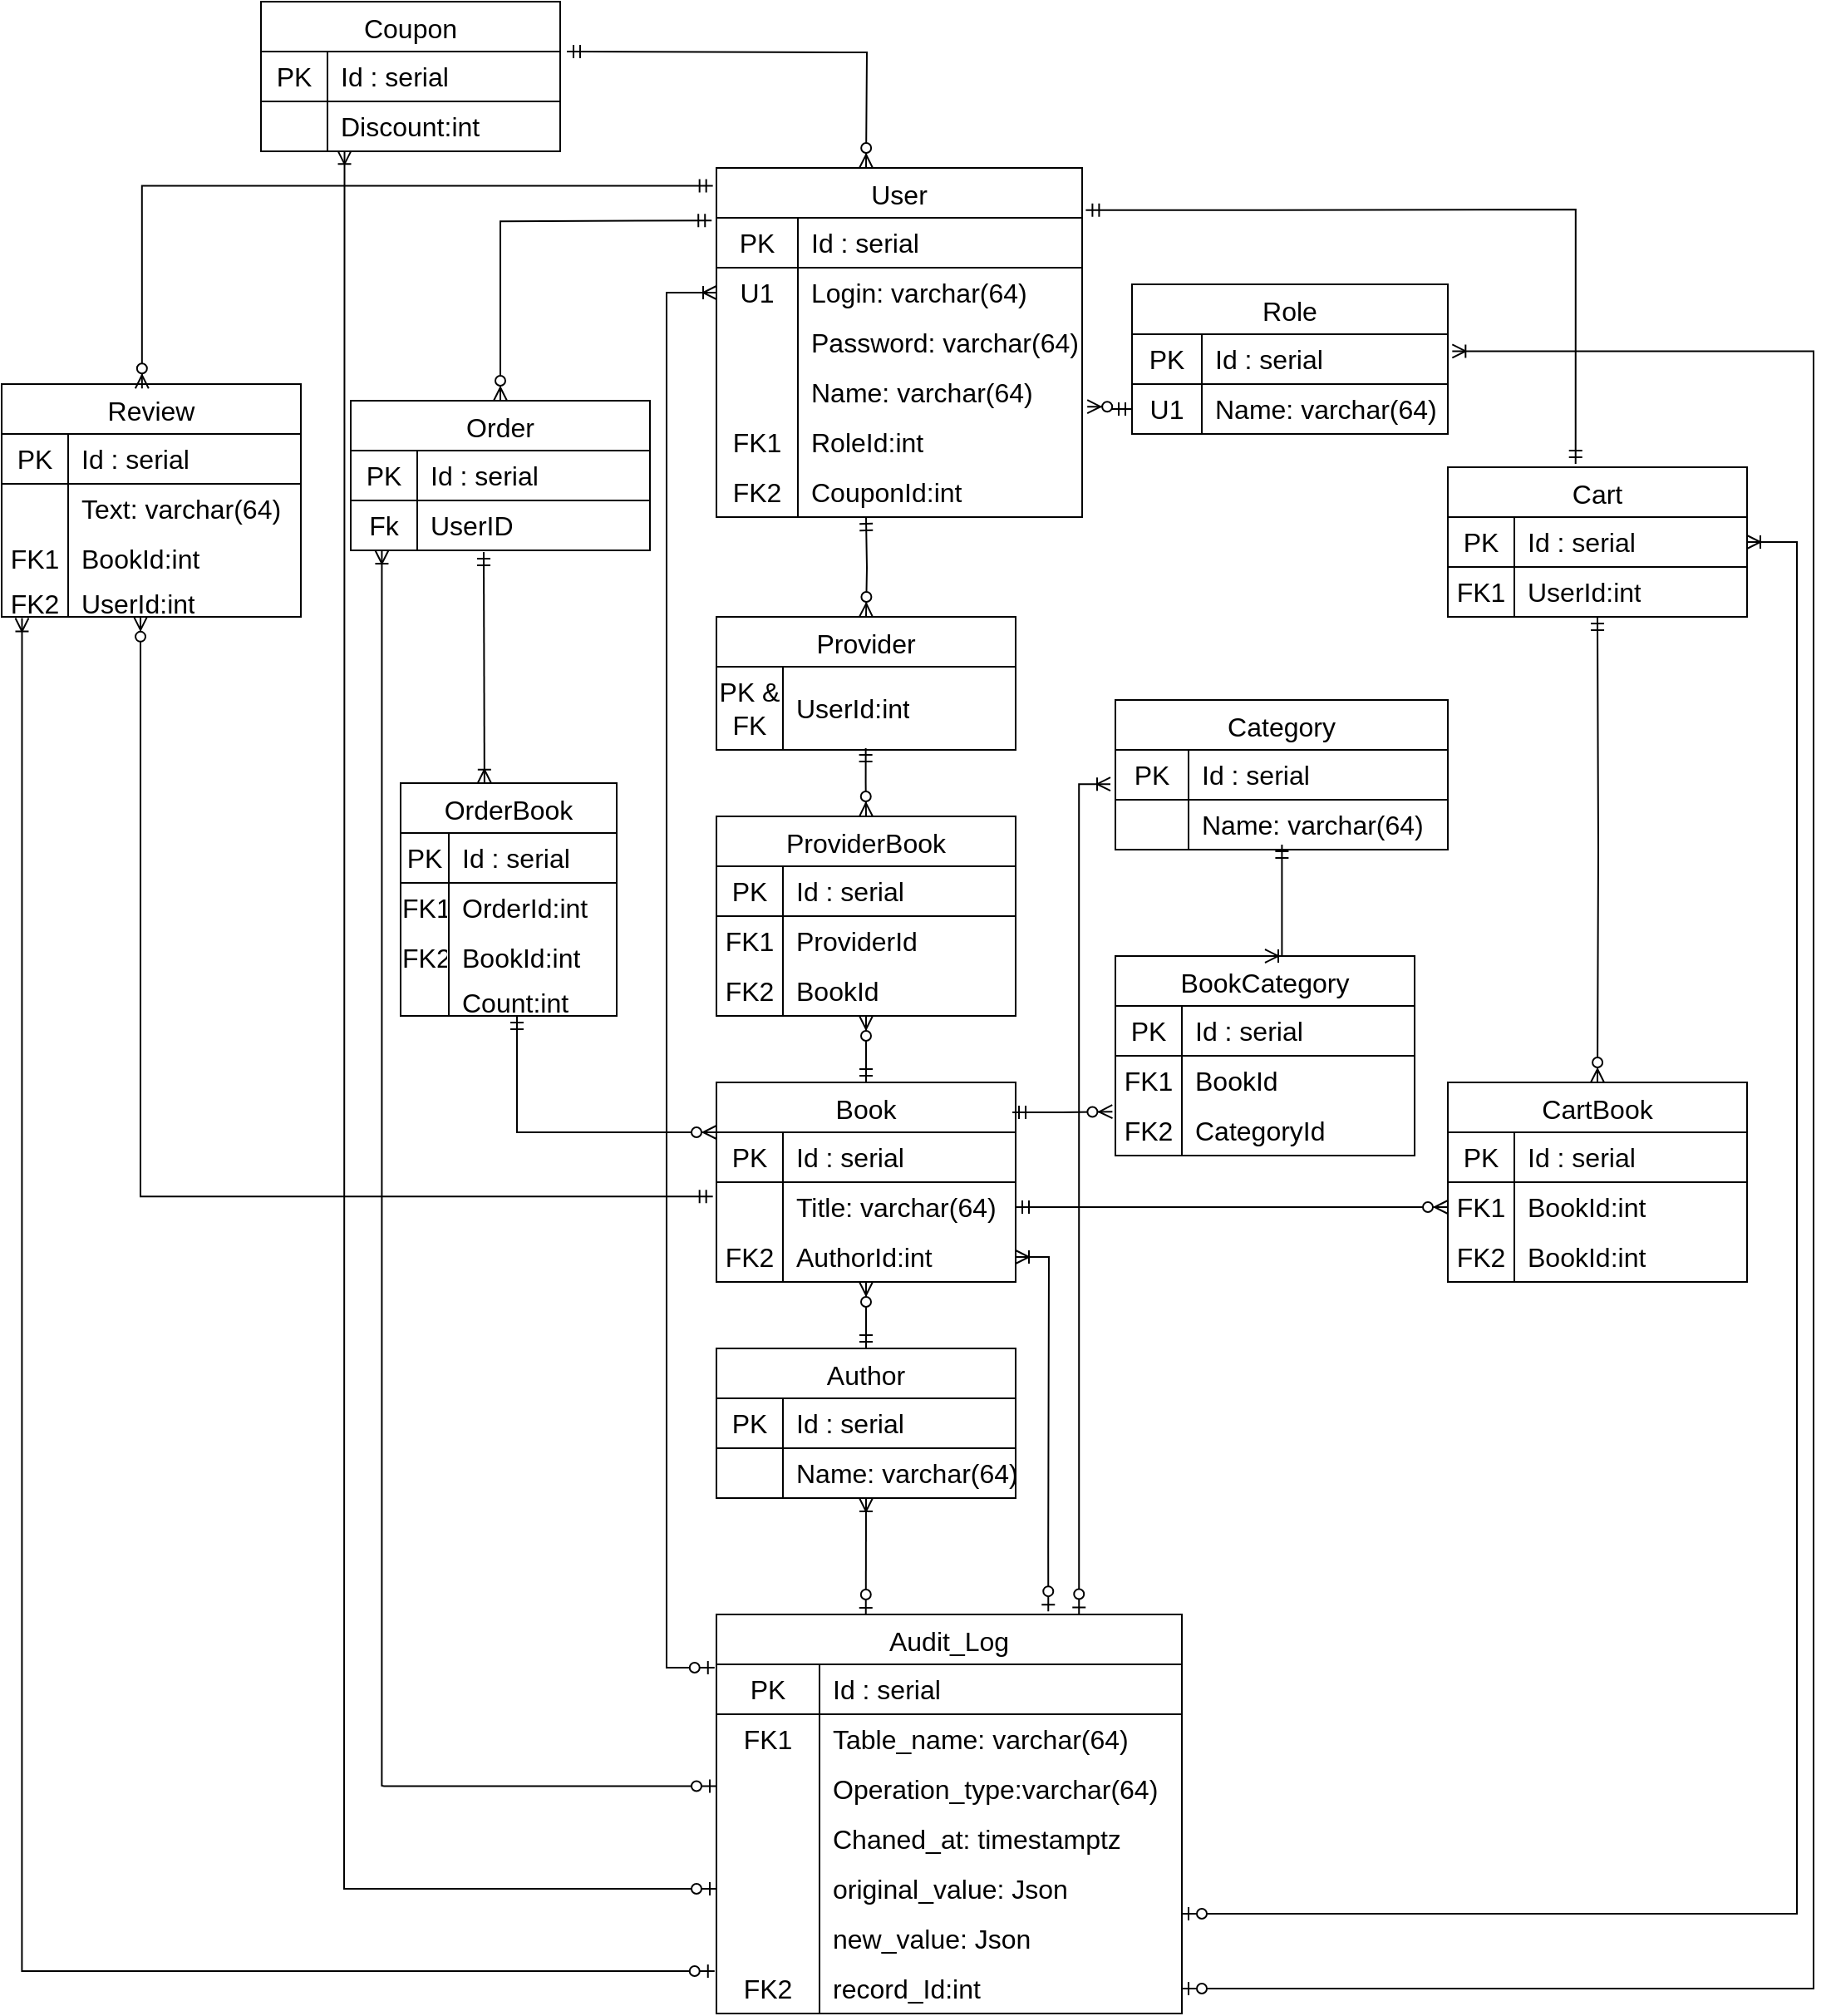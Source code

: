 <mxfile version="25.0.3">
  <diagram name="Page-1" id="0">
    <mxGraphModel dx="1969" dy="-746" grid="1" gridSize="10" guides="1" tooltips="1" connect="1" arrows="1" fold="1" page="1" pageScale="1" pageWidth="1169" pageHeight="827" math="0" shadow="0">
      <root>
        <mxCell id="0" />
        <mxCell id="1" parent="0" />
        <mxCell id="aIrRdvwk2NRUeUNDegvj-22" value="" style="fontSize=12;html=1;endArrow=ERzeroToMany;startArrow=ERmandOne;rounded=0;exitX=1;exitY=0.5;exitDx=0;exitDy=0;edgeStyle=orthogonalEdgeStyle;entryX=0.5;entryY=0;entryDx=0;entryDy=0;" edge="1" parent="1">
          <mxGeometry width="100" height="100" relative="1" as="geometry">
            <mxPoint x="480" y="1750" as="sourcePoint" />
            <mxPoint x="660" y="1820" as="targetPoint" />
          </mxGeometry>
        </mxCell>
        <mxCell id="aIrRdvwk2NRUeUNDegvj-23" value="Provider" style="shape=table;startSize=30;container=1;collapsible=0;childLayout=tableLayout;fixedRows=1;rowLines=0;fontStyle=0;strokeColor=default;fontSize=16;" vertex="1" parent="1">
          <mxGeometry x="570" y="2090" width="180" height="80" as="geometry" />
        </mxCell>
        <mxCell id="aIrRdvwk2NRUeUNDegvj-24" value="" style="shape=tableRow;horizontal=0;startSize=0;swimlaneHead=0;swimlaneBody=0;top=0;left=0;bottom=1;right=0;collapsible=0;dropTarget=0;fillColor=none;points=[[0,0.5],[1,0.5]];portConstraint=eastwest;strokeColor=inherit;fontSize=16;" vertex="1" parent="aIrRdvwk2NRUeUNDegvj-23">
          <mxGeometry y="30" width="180" height="50" as="geometry" />
        </mxCell>
        <mxCell id="aIrRdvwk2NRUeUNDegvj-25" value="PK &amp;amp; FK" style="shape=partialRectangle;html=1;whiteSpace=wrap;connectable=0;fillColor=none;top=0;left=0;bottom=0;right=0;overflow=hidden;pointerEvents=1;strokeColor=inherit;fontSize=16;" vertex="1" parent="aIrRdvwk2NRUeUNDegvj-24">
          <mxGeometry width="40" height="50" as="geometry">
            <mxRectangle width="40" height="50" as="alternateBounds" />
          </mxGeometry>
        </mxCell>
        <mxCell id="aIrRdvwk2NRUeUNDegvj-26" value="UserId:int" style="shape=partialRectangle;html=1;whiteSpace=wrap;connectable=0;fillColor=none;top=0;left=0;bottom=0;right=0;align=left;spacingLeft=6;overflow=hidden;strokeColor=inherit;fontSize=16;" vertex="1" parent="aIrRdvwk2NRUeUNDegvj-24">
          <mxGeometry x="40" width="140" height="50" as="geometry">
            <mxRectangle width="140" height="50" as="alternateBounds" />
          </mxGeometry>
        </mxCell>
        <mxCell id="aIrRdvwk2NRUeUNDegvj-27" value="" style="fontSize=12;html=1;endArrow=ERzeroToMany;startArrow=ERmandOne;rounded=0;entryX=0.5;entryY=0;entryDx=0;entryDy=0;edgeStyle=orthogonalEdgeStyle;" edge="1" parent="1" target="aIrRdvwk2NRUeUNDegvj-23">
          <mxGeometry width="100" height="100" relative="1" as="geometry">
            <mxPoint x="660" y="2030" as="sourcePoint" />
            <mxPoint x="810" y="1160" as="targetPoint" />
          </mxGeometry>
        </mxCell>
        <mxCell id="aIrRdvwk2NRUeUNDegvj-28" value="ProviderBook" style="shape=table;startSize=30;container=1;collapsible=0;childLayout=tableLayout;fixedRows=1;rowLines=0;fontStyle=0;strokeColor=default;fontSize=16;" vertex="1" parent="1">
          <mxGeometry x="570" y="2210" width="180" height="120" as="geometry" />
        </mxCell>
        <mxCell id="aIrRdvwk2NRUeUNDegvj-29" value="" style="shape=tableRow;horizontal=0;startSize=0;swimlaneHead=0;swimlaneBody=0;top=0;left=0;bottom=1;right=0;collapsible=0;dropTarget=0;fillColor=none;points=[[0,0.5],[1,0.5]];portConstraint=eastwest;strokeColor=inherit;fontSize=16;" vertex="1" parent="aIrRdvwk2NRUeUNDegvj-28">
          <mxGeometry y="30" width="180" height="30" as="geometry" />
        </mxCell>
        <mxCell id="aIrRdvwk2NRUeUNDegvj-30" value="PK" style="shape=partialRectangle;html=1;whiteSpace=wrap;connectable=0;fillColor=none;top=0;left=0;bottom=0;right=0;overflow=hidden;pointerEvents=1;strokeColor=inherit;fontSize=16;" vertex="1" parent="aIrRdvwk2NRUeUNDegvj-29">
          <mxGeometry width="40" height="30" as="geometry">
            <mxRectangle width="40" height="30" as="alternateBounds" />
          </mxGeometry>
        </mxCell>
        <mxCell id="aIrRdvwk2NRUeUNDegvj-31" value="Id : serial" style="shape=partialRectangle;html=1;whiteSpace=wrap;connectable=0;fillColor=none;top=0;left=0;bottom=0;right=0;align=left;spacingLeft=6;overflow=hidden;strokeColor=inherit;fontSize=16;" vertex="1" parent="aIrRdvwk2NRUeUNDegvj-29">
          <mxGeometry x="40" width="140" height="30" as="geometry">
            <mxRectangle width="140" height="30" as="alternateBounds" />
          </mxGeometry>
        </mxCell>
        <mxCell id="aIrRdvwk2NRUeUNDegvj-32" value="" style="shape=tableRow;horizontal=0;startSize=0;swimlaneHead=0;swimlaneBody=0;top=0;left=0;bottom=0;right=0;collapsible=0;dropTarget=0;fillColor=none;points=[[0,0.5],[1,0.5]];portConstraint=eastwest;strokeColor=inherit;fontSize=16;" vertex="1" parent="aIrRdvwk2NRUeUNDegvj-28">
          <mxGeometry y="60" width="180" height="30" as="geometry" />
        </mxCell>
        <mxCell id="aIrRdvwk2NRUeUNDegvj-33" value="FK1" style="shape=partialRectangle;html=1;whiteSpace=wrap;connectable=0;fillColor=none;top=0;left=0;bottom=0;right=0;overflow=hidden;strokeColor=inherit;fontSize=16;" vertex="1" parent="aIrRdvwk2NRUeUNDegvj-32">
          <mxGeometry width="40" height="30" as="geometry">
            <mxRectangle width="40" height="30" as="alternateBounds" />
          </mxGeometry>
        </mxCell>
        <mxCell id="aIrRdvwk2NRUeUNDegvj-34" value="ProviderId" style="shape=partialRectangle;html=1;whiteSpace=wrap;connectable=0;fillColor=none;top=0;left=0;bottom=0;right=0;align=left;spacingLeft=6;overflow=hidden;strokeColor=inherit;fontSize=16;" vertex="1" parent="aIrRdvwk2NRUeUNDegvj-32">
          <mxGeometry x="40" width="140" height="30" as="geometry">
            <mxRectangle width="140" height="30" as="alternateBounds" />
          </mxGeometry>
        </mxCell>
        <mxCell id="aIrRdvwk2NRUeUNDegvj-35" value="" style="shape=tableRow;horizontal=0;startSize=0;swimlaneHead=0;swimlaneBody=0;top=0;left=0;bottom=0;right=0;collapsible=0;dropTarget=0;fillColor=none;points=[[0,0.5],[1,0.5]];portConstraint=eastwest;strokeColor=inherit;fontSize=16;" vertex="1" parent="aIrRdvwk2NRUeUNDegvj-28">
          <mxGeometry y="90" width="180" height="30" as="geometry" />
        </mxCell>
        <mxCell id="aIrRdvwk2NRUeUNDegvj-36" value="FK2" style="shape=partialRectangle;html=1;whiteSpace=wrap;connectable=0;fillColor=none;top=0;left=0;bottom=0;right=0;overflow=hidden;strokeColor=inherit;fontSize=16;" vertex="1" parent="aIrRdvwk2NRUeUNDegvj-35">
          <mxGeometry width="40" height="30" as="geometry">
            <mxRectangle width="40" height="30" as="alternateBounds" />
          </mxGeometry>
        </mxCell>
        <mxCell id="aIrRdvwk2NRUeUNDegvj-37" value="BookId" style="shape=partialRectangle;html=1;whiteSpace=wrap;connectable=0;fillColor=none;top=0;left=0;bottom=0;right=0;align=left;spacingLeft=6;overflow=hidden;strokeColor=inherit;fontSize=16;" vertex="1" parent="aIrRdvwk2NRUeUNDegvj-35">
          <mxGeometry x="40" width="140" height="30" as="geometry">
            <mxRectangle width="140" height="30" as="alternateBounds" />
          </mxGeometry>
        </mxCell>
        <mxCell id="aIrRdvwk2NRUeUNDegvj-38" value="" style="fontSize=12;html=1;endArrow=ERzeroToMany;startArrow=ERmandOne;rounded=0;entryX=0.5;entryY=0;entryDx=0;entryDy=0;exitX=0.499;exitY=0.981;exitDx=0;exitDy=0;edgeStyle=orthogonalEdgeStyle;exitPerimeter=0;" edge="1" parent="1" source="aIrRdvwk2NRUeUNDegvj-24" target="aIrRdvwk2NRUeUNDegvj-28">
          <mxGeometry width="100" height="100" relative="1" as="geometry">
            <mxPoint x="800" y="1080" as="sourcePoint" />
            <mxPoint x="800" y="1150" as="targetPoint" />
          </mxGeometry>
        </mxCell>
        <mxCell id="aIrRdvwk2NRUeUNDegvj-39" value="Book" style="shape=table;startSize=30;container=1;collapsible=0;childLayout=tableLayout;fixedRows=1;rowLines=0;fontStyle=0;strokeColor=default;fontSize=16;" vertex="1" parent="1">
          <mxGeometry x="570" y="2370" width="180" height="120" as="geometry" />
        </mxCell>
        <mxCell id="aIrRdvwk2NRUeUNDegvj-40" value="" style="shape=tableRow;horizontal=0;startSize=0;swimlaneHead=0;swimlaneBody=0;top=0;left=0;bottom=1;right=0;collapsible=0;dropTarget=0;fillColor=none;points=[[0,0.5],[1,0.5]];portConstraint=eastwest;strokeColor=inherit;fontSize=16;" vertex="1" parent="aIrRdvwk2NRUeUNDegvj-39">
          <mxGeometry y="30" width="180" height="30" as="geometry" />
        </mxCell>
        <mxCell id="aIrRdvwk2NRUeUNDegvj-41" value="PK" style="shape=partialRectangle;html=1;whiteSpace=wrap;connectable=0;fillColor=none;top=0;left=0;bottom=0;right=0;overflow=hidden;pointerEvents=1;strokeColor=inherit;fontSize=16;" vertex="1" parent="aIrRdvwk2NRUeUNDegvj-40">
          <mxGeometry width="40" height="30" as="geometry">
            <mxRectangle width="40" height="30" as="alternateBounds" />
          </mxGeometry>
        </mxCell>
        <mxCell id="aIrRdvwk2NRUeUNDegvj-42" value="Id : serial" style="shape=partialRectangle;html=1;whiteSpace=wrap;connectable=0;fillColor=none;top=0;left=0;bottom=0;right=0;align=left;spacingLeft=6;overflow=hidden;strokeColor=inherit;fontSize=16;" vertex="1" parent="aIrRdvwk2NRUeUNDegvj-40">
          <mxGeometry x="40" width="140" height="30" as="geometry">
            <mxRectangle width="140" height="30" as="alternateBounds" />
          </mxGeometry>
        </mxCell>
        <mxCell id="aIrRdvwk2NRUeUNDegvj-43" value="" style="shape=tableRow;horizontal=0;startSize=0;swimlaneHead=0;swimlaneBody=0;top=0;left=0;bottom=0;right=0;collapsible=0;dropTarget=0;fillColor=none;points=[[0,0.5],[1,0.5]];portConstraint=eastwest;strokeColor=inherit;fontSize=16;" vertex="1" parent="aIrRdvwk2NRUeUNDegvj-39">
          <mxGeometry y="60" width="180" height="30" as="geometry" />
        </mxCell>
        <mxCell id="aIrRdvwk2NRUeUNDegvj-44" value="" style="shape=partialRectangle;html=1;whiteSpace=wrap;connectable=0;fillColor=none;top=0;left=0;bottom=0;right=0;overflow=hidden;strokeColor=inherit;fontSize=16;" vertex="1" parent="aIrRdvwk2NRUeUNDegvj-43">
          <mxGeometry width="40" height="30" as="geometry">
            <mxRectangle width="40" height="30" as="alternateBounds" />
          </mxGeometry>
        </mxCell>
        <mxCell id="aIrRdvwk2NRUeUNDegvj-45" value="Title:&amp;nbsp;varchar(64)" style="shape=partialRectangle;html=1;whiteSpace=wrap;connectable=0;fillColor=none;top=0;left=0;bottom=0;right=0;align=left;spacingLeft=6;overflow=hidden;strokeColor=inherit;fontSize=16;" vertex="1" parent="aIrRdvwk2NRUeUNDegvj-43">
          <mxGeometry x="40" width="140" height="30" as="geometry">
            <mxRectangle width="140" height="30" as="alternateBounds" />
          </mxGeometry>
        </mxCell>
        <mxCell id="aIrRdvwk2NRUeUNDegvj-46" value="" style="shape=tableRow;horizontal=0;startSize=0;swimlaneHead=0;swimlaneBody=0;top=0;left=0;bottom=0;right=0;collapsible=0;dropTarget=0;fillColor=none;points=[[0,0.5],[1,0.5]];portConstraint=eastwest;strokeColor=inherit;fontSize=16;" vertex="1" parent="aIrRdvwk2NRUeUNDegvj-39">
          <mxGeometry y="90" width="180" height="30" as="geometry" />
        </mxCell>
        <mxCell id="aIrRdvwk2NRUeUNDegvj-47" value="FK2" style="shape=partialRectangle;html=1;whiteSpace=wrap;connectable=0;fillColor=none;top=0;left=0;bottom=0;right=0;overflow=hidden;strokeColor=inherit;fontSize=16;" vertex="1" parent="aIrRdvwk2NRUeUNDegvj-46">
          <mxGeometry width="40" height="30" as="geometry">
            <mxRectangle width="40" height="30" as="alternateBounds" />
          </mxGeometry>
        </mxCell>
        <mxCell id="aIrRdvwk2NRUeUNDegvj-48" value="AuthorId:int" style="shape=partialRectangle;html=1;whiteSpace=wrap;connectable=0;fillColor=none;top=0;left=0;bottom=0;right=0;align=left;spacingLeft=6;overflow=hidden;strokeColor=inherit;fontSize=16;" vertex="1" parent="aIrRdvwk2NRUeUNDegvj-46">
          <mxGeometry x="40" width="140" height="30" as="geometry">
            <mxRectangle width="140" height="30" as="alternateBounds" />
          </mxGeometry>
        </mxCell>
        <mxCell id="aIrRdvwk2NRUeUNDegvj-49" value="" style="fontSize=12;html=1;endArrow=ERzeroToMany;startArrow=ERmandOne;rounded=0;exitX=0.5;exitY=0;exitDx=0;exitDy=0;edgeStyle=orthogonalEdgeStyle;" edge="1" parent="1" source="aIrRdvwk2NRUeUNDegvj-39">
          <mxGeometry width="100" height="100" relative="1" as="geometry">
            <mxPoint x="800" y="1390" as="sourcePoint" />
            <mxPoint x="660" y="2330" as="targetPoint" />
          </mxGeometry>
        </mxCell>
        <mxCell id="aIrRdvwk2NRUeUNDegvj-50" value="Author" style="shape=table;startSize=30;container=1;collapsible=0;childLayout=tableLayout;fixedRows=1;rowLines=0;fontStyle=0;strokeColor=default;fontSize=16;" vertex="1" parent="1">
          <mxGeometry x="570" y="2530" width="180" height="90" as="geometry" />
        </mxCell>
        <mxCell id="aIrRdvwk2NRUeUNDegvj-51" value="" style="shape=tableRow;horizontal=0;startSize=0;swimlaneHead=0;swimlaneBody=0;top=0;left=0;bottom=1;right=0;collapsible=0;dropTarget=0;fillColor=none;points=[[0,0.5],[1,0.5]];portConstraint=eastwest;strokeColor=inherit;fontSize=16;" vertex="1" parent="aIrRdvwk2NRUeUNDegvj-50">
          <mxGeometry y="30" width="180" height="30" as="geometry" />
        </mxCell>
        <mxCell id="aIrRdvwk2NRUeUNDegvj-52" value="PK" style="shape=partialRectangle;html=1;whiteSpace=wrap;connectable=0;fillColor=none;top=0;left=0;bottom=0;right=0;overflow=hidden;pointerEvents=1;strokeColor=inherit;fontSize=16;" vertex="1" parent="aIrRdvwk2NRUeUNDegvj-51">
          <mxGeometry width="40" height="30" as="geometry">
            <mxRectangle width="40" height="30" as="alternateBounds" />
          </mxGeometry>
        </mxCell>
        <mxCell id="aIrRdvwk2NRUeUNDegvj-53" value="Id : serial" style="shape=partialRectangle;html=1;whiteSpace=wrap;connectable=0;fillColor=none;top=0;left=0;bottom=0;right=0;align=left;spacingLeft=6;overflow=hidden;strokeColor=inherit;fontSize=16;" vertex="1" parent="aIrRdvwk2NRUeUNDegvj-51">
          <mxGeometry x="40" width="140" height="30" as="geometry">
            <mxRectangle width="140" height="30" as="alternateBounds" />
          </mxGeometry>
        </mxCell>
        <mxCell id="aIrRdvwk2NRUeUNDegvj-54" value="" style="shape=tableRow;horizontal=0;startSize=0;swimlaneHead=0;swimlaneBody=0;top=0;left=0;bottom=0;right=0;collapsible=0;dropTarget=0;fillColor=none;points=[[0,0.5],[1,0.5]];portConstraint=eastwest;strokeColor=inherit;fontSize=16;" vertex="1" parent="aIrRdvwk2NRUeUNDegvj-50">
          <mxGeometry y="60" width="180" height="30" as="geometry" />
        </mxCell>
        <mxCell id="aIrRdvwk2NRUeUNDegvj-55" value="" style="shape=partialRectangle;html=1;whiteSpace=wrap;connectable=0;fillColor=none;top=0;left=0;bottom=0;right=0;overflow=hidden;strokeColor=inherit;fontSize=16;" vertex="1" parent="aIrRdvwk2NRUeUNDegvj-54">
          <mxGeometry width="40" height="30" as="geometry">
            <mxRectangle width="40" height="30" as="alternateBounds" />
          </mxGeometry>
        </mxCell>
        <mxCell id="aIrRdvwk2NRUeUNDegvj-56" value="Name:&amp;nbsp;varchar(64)" style="shape=partialRectangle;html=1;whiteSpace=wrap;connectable=0;fillColor=none;top=0;left=0;bottom=0;right=0;align=left;spacingLeft=6;overflow=hidden;strokeColor=inherit;fontSize=16;" vertex="1" parent="aIrRdvwk2NRUeUNDegvj-54">
          <mxGeometry x="40" width="140" height="30" as="geometry">
            <mxRectangle width="140" height="30" as="alternateBounds" />
          </mxGeometry>
        </mxCell>
        <mxCell id="aIrRdvwk2NRUeUNDegvj-57" value="" style="fontSize=12;html=1;endArrow=ERzeroToMany;startArrow=ERmandOne;rounded=0;exitX=0.5;exitY=0;exitDx=0;exitDy=0;edgeStyle=orthogonalEdgeStyle;" edge="1" parent="1" source="aIrRdvwk2NRUeUNDegvj-50">
          <mxGeometry width="100" height="100" relative="1" as="geometry">
            <mxPoint x="800" y="1390" as="sourcePoint" />
            <mxPoint x="660" y="2490" as="targetPoint" />
          </mxGeometry>
        </mxCell>
        <mxCell id="aIrRdvwk2NRUeUNDegvj-58" value="Audit_Log" style="shape=table;startSize=30;container=1;collapsible=0;childLayout=tableLayout;fixedRows=1;rowLines=0;fontStyle=0;strokeColor=default;fontSize=16;" vertex="1" parent="1">
          <mxGeometry x="570" y="2690" width="280" height="240" as="geometry" />
        </mxCell>
        <mxCell id="aIrRdvwk2NRUeUNDegvj-59" value="" style="shape=tableRow;horizontal=0;startSize=0;swimlaneHead=0;swimlaneBody=0;top=0;left=0;bottom=1;right=0;collapsible=0;dropTarget=0;fillColor=none;points=[[0,0.5],[1,0.5]];portConstraint=eastwest;strokeColor=inherit;fontSize=16;" vertex="1" parent="aIrRdvwk2NRUeUNDegvj-58">
          <mxGeometry y="30" width="280" height="30" as="geometry" />
        </mxCell>
        <mxCell id="aIrRdvwk2NRUeUNDegvj-60" value="PK" style="shape=partialRectangle;html=1;whiteSpace=wrap;connectable=0;fillColor=none;top=0;left=0;bottom=0;right=0;overflow=hidden;pointerEvents=1;strokeColor=inherit;fontSize=16;" vertex="1" parent="aIrRdvwk2NRUeUNDegvj-59">
          <mxGeometry width="62" height="30" as="geometry">
            <mxRectangle width="62" height="30" as="alternateBounds" />
          </mxGeometry>
        </mxCell>
        <mxCell id="aIrRdvwk2NRUeUNDegvj-61" value="Id : serial" style="shape=partialRectangle;html=1;whiteSpace=wrap;connectable=0;fillColor=none;top=0;left=0;bottom=0;right=0;align=left;spacingLeft=6;overflow=hidden;strokeColor=inherit;fontSize=16;" vertex="1" parent="aIrRdvwk2NRUeUNDegvj-59">
          <mxGeometry x="62" width="218" height="30" as="geometry">
            <mxRectangle width="218" height="30" as="alternateBounds" />
          </mxGeometry>
        </mxCell>
        <mxCell id="aIrRdvwk2NRUeUNDegvj-62" value="" style="shape=tableRow;horizontal=0;startSize=0;swimlaneHead=0;swimlaneBody=0;top=0;left=0;bottom=0;right=0;collapsible=0;dropTarget=0;fillColor=none;points=[[0,0.5],[1,0.5]];portConstraint=eastwest;strokeColor=inherit;fontSize=16;" vertex="1" parent="aIrRdvwk2NRUeUNDegvj-58">
          <mxGeometry y="60" width="280" height="30" as="geometry" />
        </mxCell>
        <mxCell id="aIrRdvwk2NRUeUNDegvj-63" value="FK1" style="shape=partialRectangle;html=1;whiteSpace=wrap;connectable=0;fillColor=none;top=0;left=0;bottom=0;right=0;overflow=hidden;strokeColor=inherit;fontSize=16;" vertex="1" parent="aIrRdvwk2NRUeUNDegvj-62">
          <mxGeometry width="62" height="30" as="geometry">
            <mxRectangle width="62" height="30" as="alternateBounds" />
          </mxGeometry>
        </mxCell>
        <mxCell id="aIrRdvwk2NRUeUNDegvj-64" value="Table_name: varchar(64)" style="shape=partialRectangle;html=1;whiteSpace=wrap;connectable=0;fillColor=none;top=0;left=0;bottom=0;right=0;align=left;spacingLeft=6;overflow=hidden;strokeColor=inherit;fontSize=16;" vertex="1" parent="aIrRdvwk2NRUeUNDegvj-62">
          <mxGeometry x="62" width="218" height="30" as="geometry">
            <mxRectangle width="218" height="30" as="alternateBounds" />
          </mxGeometry>
        </mxCell>
        <mxCell id="aIrRdvwk2NRUeUNDegvj-65" value="" style="shape=tableRow;horizontal=0;startSize=0;swimlaneHead=0;swimlaneBody=0;top=0;left=0;bottom=0;right=0;collapsible=0;dropTarget=0;fillColor=none;points=[[0,0.5],[1,0.5]];portConstraint=eastwest;strokeColor=inherit;fontSize=16;" vertex="1" parent="aIrRdvwk2NRUeUNDegvj-58">
          <mxGeometry y="90" width="280" height="30" as="geometry" />
        </mxCell>
        <mxCell id="aIrRdvwk2NRUeUNDegvj-66" value="" style="shape=partialRectangle;html=1;whiteSpace=wrap;connectable=0;fillColor=none;top=0;left=0;bottom=0;right=0;overflow=hidden;strokeColor=inherit;fontSize=16;" vertex="1" parent="aIrRdvwk2NRUeUNDegvj-65">
          <mxGeometry width="62" height="30" as="geometry">
            <mxRectangle width="62" height="30" as="alternateBounds" />
          </mxGeometry>
        </mxCell>
        <mxCell id="aIrRdvwk2NRUeUNDegvj-67" value="Operation_type:varchar(64)" style="shape=partialRectangle;html=1;whiteSpace=wrap;connectable=0;fillColor=none;top=0;left=0;bottom=0;right=0;align=left;spacingLeft=6;overflow=hidden;strokeColor=inherit;fontSize=16;" vertex="1" parent="aIrRdvwk2NRUeUNDegvj-65">
          <mxGeometry x="62" width="218" height="30" as="geometry">
            <mxRectangle width="218" height="30" as="alternateBounds" />
          </mxGeometry>
        </mxCell>
        <mxCell id="aIrRdvwk2NRUeUNDegvj-68" value="" style="shape=tableRow;horizontal=0;startSize=0;swimlaneHead=0;swimlaneBody=0;top=0;left=0;bottom=0;right=0;collapsible=0;dropTarget=0;fillColor=none;points=[[0,0.5],[1,0.5]];portConstraint=eastwest;strokeColor=inherit;fontSize=16;" vertex="1" parent="aIrRdvwk2NRUeUNDegvj-58">
          <mxGeometry y="120" width="280" height="30" as="geometry" />
        </mxCell>
        <mxCell id="aIrRdvwk2NRUeUNDegvj-69" value="" style="shape=partialRectangle;html=1;whiteSpace=wrap;connectable=0;fillColor=none;top=0;left=0;bottom=0;right=0;overflow=hidden;strokeColor=inherit;fontSize=16;" vertex="1" parent="aIrRdvwk2NRUeUNDegvj-68">
          <mxGeometry width="62" height="30" as="geometry">
            <mxRectangle width="62" height="30" as="alternateBounds" />
          </mxGeometry>
        </mxCell>
        <mxCell id="aIrRdvwk2NRUeUNDegvj-70" value="Chaned_at:&amp;nbsp;timestamptz" style="shape=partialRectangle;html=1;whiteSpace=wrap;connectable=0;fillColor=none;top=0;left=0;bottom=0;right=0;align=left;spacingLeft=6;overflow=hidden;strokeColor=inherit;fontSize=16;" vertex="1" parent="aIrRdvwk2NRUeUNDegvj-68">
          <mxGeometry x="62" width="218" height="30" as="geometry">
            <mxRectangle width="218" height="30" as="alternateBounds" />
          </mxGeometry>
        </mxCell>
        <mxCell id="aIrRdvwk2NRUeUNDegvj-71" value="" style="shape=tableRow;horizontal=0;startSize=0;swimlaneHead=0;swimlaneBody=0;top=0;left=0;bottom=0;right=0;collapsible=0;dropTarget=0;fillColor=none;points=[[0,0.5],[1,0.5]];portConstraint=eastwest;strokeColor=inherit;fontSize=16;" vertex="1" parent="aIrRdvwk2NRUeUNDegvj-58">
          <mxGeometry y="150" width="280" height="30" as="geometry" />
        </mxCell>
        <mxCell id="aIrRdvwk2NRUeUNDegvj-72" value="" style="shape=partialRectangle;html=1;whiteSpace=wrap;connectable=0;fillColor=none;top=0;left=0;bottom=0;right=0;overflow=hidden;strokeColor=inherit;fontSize=16;" vertex="1" parent="aIrRdvwk2NRUeUNDegvj-71">
          <mxGeometry width="62" height="30" as="geometry">
            <mxRectangle width="62" height="30" as="alternateBounds" />
          </mxGeometry>
        </mxCell>
        <mxCell id="aIrRdvwk2NRUeUNDegvj-73" value="original_value: Json" style="shape=partialRectangle;html=1;whiteSpace=wrap;connectable=0;fillColor=none;top=0;left=0;bottom=0;right=0;align=left;spacingLeft=6;overflow=hidden;strokeColor=inherit;fontSize=16;" vertex="1" parent="aIrRdvwk2NRUeUNDegvj-71">
          <mxGeometry x="62" width="218" height="30" as="geometry">
            <mxRectangle width="218" height="30" as="alternateBounds" />
          </mxGeometry>
        </mxCell>
        <mxCell id="aIrRdvwk2NRUeUNDegvj-74" value="" style="shape=tableRow;horizontal=0;startSize=0;swimlaneHead=0;swimlaneBody=0;top=0;left=0;bottom=0;right=0;collapsible=0;dropTarget=0;fillColor=none;points=[[0,0.5],[1,0.5]];portConstraint=eastwest;strokeColor=inherit;fontSize=16;" vertex="1" parent="aIrRdvwk2NRUeUNDegvj-58">
          <mxGeometry y="180" width="280" height="30" as="geometry" />
        </mxCell>
        <mxCell id="aIrRdvwk2NRUeUNDegvj-75" value="" style="shape=partialRectangle;html=1;whiteSpace=wrap;connectable=0;fillColor=none;top=0;left=0;bottom=0;right=0;overflow=hidden;strokeColor=inherit;fontSize=16;" vertex="1" parent="aIrRdvwk2NRUeUNDegvj-74">
          <mxGeometry width="62" height="30" as="geometry">
            <mxRectangle width="62" height="30" as="alternateBounds" />
          </mxGeometry>
        </mxCell>
        <mxCell id="aIrRdvwk2NRUeUNDegvj-76" value="new_value: Json" style="shape=partialRectangle;html=1;whiteSpace=wrap;connectable=0;fillColor=none;top=0;left=0;bottom=0;right=0;align=left;spacingLeft=6;overflow=hidden;strokeColor=inherit;fontSize=16;" vertex="1" parent="aIrRdvwk2NRUeUNDegvj-74">
          <mxGeometry x="62" width="218" height="30" as="geometry">
            <mxRectangle width="218" height="30" as="alternateBounds" />
          </mxGeometry>
        </mxCell>
        <mxCell id="aIrRdvwk2NRUeUNDegvj-77" value="" style="shape=tableRow;horizontal=0;startSize=0;swimlaneHead=0;swimlaneBody=0;top=0;left=0;bottom=0;right=0;collapsible=0;dropTarget=0;fillColor=none;points=[[0,0.5],[1,0.5]];portConstraint=eastwest;strokeColor=inherit;fontSize=16;" vertex="1" parent="aIrRdvwk2NRUeUNDegvj-58">
          <mxGeometry y="210" width="280" height="30" as="geometry" />
        </mxCell>
        <mxCell id="aIrRdvwk2NRUeUNDegvj-78" value="FK2" style="shape=partialRectangle;html=1;whiteSpace=wrap;connectable=0;fillColor=none;top=0;left=0;bottom=0;right=0;overflow=hidden;strokeColor=inherit;fontSize=16;" vertex="1" parent="aIrRdvwk2NRUeUNDegvj-77">
          <mxGeometry width="62" height="30" as="geometry">
            <mxRectangle width="62" height="30" as="alternateBounds" />
          </mxGeometry>
        </mxCell>
        <mxCell id="aIrRdvwk2NRUeUNDegvj-79" value="record_Id:int" style="shape=partialRectangle;html=1;whiteSpace=wrap;connectable=0;fillColor=none;top=0;left=0;bottom=0;right=0;align=left;spacingLeft=6;overflow=hidden;strokeColor=inherit;fontSize=16;" vertex="1" parent="aIrRdvwk2NRUeUNDegvj-77">
          <mxGeometry x="62" width="218" height="30" as="geometry">
            <mxRectangle width="218" height="30" as="alternateBounds" />
          </mxGeometry>
        </mxCell>
        <mxCell id="aIrRdvwk2NRUeUNDegvj-80" value="" style="fontSize=12;html=1;endArrow=ERzeroToMany;startArrow=ERmandOne;rounded=0;entryX=1.014;entryY=0.786;entryDx=0;entryDy=0;exitX=0;exitY=0.5;exitDx=0;exitDy=0;edgeStyle=orthogonalEdgeStyle;entryPerimeter=0;" edge="1" parent="1" source="aIrRdvwk2NRUeUNDegvj-156" target="aIrRdvwk2NRUeUNDegvj-176">
          <mxGeometry width="100" height="100" relative="1" as="geometry">
            <mxPoint x="779.1" y="1962.79" as="sourcePoint" />
            <mxPoint x="750.54" y="1963.01" as="targetPoint" />
          </mxGeometry>
        </mxCell>
        <mxCell id="aIrRdvwk2NRUeUNDegvj-81" value="Cart" style="shape=table;startSize=30;container=1;collapsible=0;childLayout=tableLayout;fixedRows=1;rowLines=0;fontStyle=0;strokeColor=default;fontSize=16;" vertex="1" parent="1">
          <mxGeometry x="1010" y="2000" width="180" height="90" as="geometry" />
        </mxCell>
        <mxCell id="aIrRdvwk2NRUeUNDegvj-82" value="" style="shape=tableRow;horizontal=0;startSize=0;swimlaneHead=0;swimlaneBody=0;top=0;left=0;bottom=1;right=0;collapsible=0;dropTarget=0;fillColor=none;points=[[0,0.5],[1,0.5]];portConstraint=eastwest;strokeColor=inherit;fontSize=16;" vertex="1" parent="aIrRdvwk2NRUeUNDegvj-81">
          <mxGeometry y="30" width="180" height="30" as="geometry" />
        </mxCell>
        <mxCell id="aIrRdvwk2NRUeUNDegvj-83" value="PK" style="shape=partialRectangle;html=1;whiteSpace=wrap;connectable=0;fillColor=none;top=0;left=0;bottom=0;right=0;overflow=hidden;pointerEvents=1;strokeColor=inherit;fontSize=16;" vertex="1" parent="aIrRdvwk2NRUeUNDegvj-82">
          <mxGeometry width="40" height="30" as="geometry">
            <mxRectangle width="40" height="30" as="alternateBounds" />
          </mxGeometry>
        </mxCell>
        <mxCell id="aIrRdvwk2NRUeUNDegvj-84" value="Id : serial" style="shape=partialRectangle;html=1;whiteSpace=wrap;connectable=0;fillColor=none;top=0;left=0;bottom=0;right=0;align=left;spacingLeft=6;overflow=hidden;strokeColor=inherit;fontSize=16;" vertex="1" parent="aIrRdvwk2NRUeUNDegvj-82">
          <mxGeometry x="40" width="140" height="30" as="geometry">
            <mxRectangle width="140" height="30" as="alternateBounds" />
          </mxGeometry>
        </mxCell>
        <mxCell id="aIrRdvwk2NRUeUNDegvj-85" value="" style="shape=tableRow;horizontal=0;startSize=0;swimlaneHead=0;swimlaneBody=0;top=0;left=0;bottom=0;right=0;collapsible=0;dropTarget=0;fillColor=none;points=[[0,0.5],[1,0.5]];portConstraint=eastwest;strokeColor=inherit;fontSize=16;" vertex="1" parent="aIrRdvwk2NRUeUNDegvj-81">
          <mxGeometry y="60" width="180" height="30" as="geometry" />
        </mxCell>
        <mxCell id="aIrRdvwk2NRUeUNDegvj-86" value="FK1" style="shape=partialRectangle;html=1;whiteSpace=wrap;connectable=0;fillColor=none;top=0;left=0;bottom=0;right=0;overflow=hidden;strokeColor=inherit;fontSize=16;" vertex="1" parent="aIrRdvwk2NRUeUNDegvj-85">
          <mxGeometry width="40" height="30" as="geometry">
            <mxRectangle width="40" height="30" as="alternateBounds" />
          </mxGeometry>
        </mxCell>
        <mxCell id="aIrRdvwk2NRUeUNDegvj-87" value="UserId:int" style="shape=partialRectangle;html=1;whiteSpace=wrap;connectable=0;fillColor=none;top=0;left=0;bottom=0;right=0;align=left;spacingLeft=6;overflow=hidden;strokeColor=inherit;fontSize=16;" vertex="1" parent="aIrRdvwk2NRUeUNDegvj-85">
          <mxGeometry x="40" width="140" height="30" as="geometry">
            <mxRectangle width="140" height="30" as="alternateBounds" />
          </mxGeometry>
        </mxCell>
        <mxCell id="aIrRdvwk2NRUeUNDegvj-88" value="" style="edgeStyle=orthogonalEdgeStyle;fontSize=12;html=1;endArrow=ERmandOne;startArrow=ERmandOne;rounded=0;entryX=0.427;entryY=-0.022;entryDx=0;entryDy=0;exitX=1.01;exitY=0.121;exitDx=0;exitDy=0;exitPerimeter=0;entryPerimeter=0;" edge="1" parent="1" target="aIrRdvwk2NRUeUNDegvj-81" source="aIrRdvwk2NRUeUNDegvj-166">
          <mxGeometry width="100" height="100" relative="1" as="geometry">
            <mxPoint x="749.1" y="1845.95" as="sourcePoint" />
            <mxPoint x="1200" y="1050" as="targetPoint" />
            <Array as="points">
              <mxPoint x="885" y="1845" />
              <mxPoint x="1087" y="1845" />
            </Array>
          </mxGeometry>
        </mxCell>
        <mxCell id="aIrRdvwk2NRUeUNDegvj-89" value="CartBook" style="shape=table;startSize=30;container=1;collapsible=0;childLayout=tableLayout;fixedRows=1;rowLines=0;fontStyle=0;strokeColor=default;fontSize=16;" vertex="1" parent="1">
          <mxGeometry x="1010" y="2370" width="180" height="120" as="geometry" />
        </mxCell>
        <mxCell id="aIrRdvwk2NRUeUNDegvj-90" value="" style="shape=tableRow;horizontal=0;startSize=0;swimlaneHead=0;swimlaneBody=0;top=0;left=0;bottom=1;right=0;collapsible=0;dropTarget=0;fillColor=none;points=[[0,0.5],[1,0.5]];portConstraint=eastwest;strokeColor=inherit;fontSize=16;" vertex="1" parent="aIrRdvwk2NRUeUNDegvj-89">
          <mxGeometry y="30" width="180" height="30" as="geometry" />
        </mxCell>
        <mxCell id="aIrRdvwk2NRUeUNDegvj-91" value="PK" style="shape=partialRectangle;html=1;whiteSpace=wrap;connectable=0;fillColor=none;top=0;left=0;bottom=0;right=0;overflow=hidden;pointerEvents=1;strokeColor=inherit;fontSize=16;" vertex="1" parent="aIrRdvwk2NRUeUNDegvj-90">
          <mxGeometry width="40" height="30" as="geometry">
            <mxRectangle width="40" height="30" as="alternateBounds" />
          </mxGeometry>
        </mxCell>
        <mxCell id="aIrRdvwk2NRUeUNDegvj-92" value="Id : serial" style="shape=partialRectangle;html=1;whiteSpace=wrap;connectable=0;fillColor=none;top=0;left=0;bottom=0;right=0;align=left;spacingLeft=6;overflow=hidden;strokeColor=inherit;fontSize=16;" vertex="1" parent="aIrRdvwk2NRUeUNDegvj-90">
          <mxGeometry x="40" width="140" height="30" as="geometry">
            <mxRectangle width="140" height="30" as="alternateBounds" />
          </mxGeometry>
        </mxCell>
        <mxCell id="aIrRdvwk2NRUeUNDegvj-93" value="" style="shape=tableRow;horizontal=0;startSize=0;swimlaneHead=0;swimlaneBody=0;top=0;left=0;bottom=0;right=0;collapsible=0;dropTarget=0;fillColor=none;points=[[0,0.5],[1,0.5]];portConstraint=eastwest;strokeColor=inherit;fontSize=16;" vertex="1" parent="aIrRdvwk2NRUeUNDegvj-89">
          <mxGeometry y="60" width="180" height="30" as="geometry" />
        </mxCell>
        <mxCell id="aIrRdvwk2NRUeUNDegvj-94" value="FK1" style="shape=partialRectangle;html=1;whiteSpace=wrap;connectable=0;fillColor=none;top=0;left=0;bottom=0;right=0;overflow=hidden;strokeColor=inherit;fontSize=16;" vertex="1" parent="aIrRdvwk2NRUeUNDegvj-93">
          <mxGeometry width="40" height="30" as="geometry">
            <mxRectangle width="40" height="30" as="alternateBounds" />
          </mxGeometry>
        </mxCell>
        <mxCell id="aIrRdvwk2NRUeUNDegvj-95" value="BookId:int" style="shape=partialRectangle;html=1;whiteSpace=wrap;connectable=0;fillColor=none;top=0;left=0;bottom=0;right=0;align=left;spacingLeft=6;overflow=hidden;strokeColor=inherit;fontSize=16;" vertex="1" parent="aIrRdvwk2NRUeUNDegvj-93">
          <mxGeometry x="40" width="140" height="30" as="geometry">
            <mxRectangle width="140" height="30" as="alternateBounds" />
          </mxGeometry>
        </mxCell>
        <mxCell id="aIrRdvwk2NRUeUNDegvj-96" value="" style="shape=tableRow;horizontal=0;startSize=0;swimlaneHead=0;swimlaneBody=0;top=0;left=0;bottom=0;right=0;collapsible=0;dropTarget=0;fillColor=none;points=[[0,0.5],[1,0.5]];portConstraint=eastwest;strokeColor=inherit;fontSize=16;" vertex="1" parent="aIrRdvwk2NRUeUNDegvj-89">
          <mxGeometry y="90" width="180" height="30" as="geometry" />
        </mxCell>
        <mxCell id="aIrRdvwk2NRUeUNDegvj-97" value="FK2" style="shape=partialRectangle;html=1;whiteSpace=wrap;connectable=0;fillColor=none;top=0;left=0;bottom=0;right=0;overflow=hidden;strokeColor=inherit;fontSize=16;" vertex="1" parent="aIrRdvwk2NRUeUNDegvj-96">
          <mxGeometry width="40" height="30" as="geometry">
            <mxRectangle width="40" height="30" as="alternateBounds" />
          </mxGeometry>
        </mxCell>
        <mxCell id="aIrRdvwk2NRUeUNDegvj-98" value="BookId:int" style="shape=partialRectangle;html=1;whiteSpace=wrap;connectable=0;fillColor=none;top=0;left=0;bottom=0;right=0;align=left;spacingLeft=6;overflow=hidden;strokeColor=inherit;fontSize=16;" vertex="1" parent="aIrRdvwk2NRUeUNDegvj-96">
          <mxGeometry x="40" width="140" height="30" as="geometry">
            <mxRectangle width="140" height="30" as="alternateBounds" />
          </mxGeometry>
        </mxCell>
        <mxCell id="aIrRdvwk2NRUeUNDegvj-99" value="" style="edgeStyle=orthogonalEdgeStyle;fontSize=12;html=1;endArrow=ERzeroToMany;startArrow=ERmandOne;rounded=0;entryX=0.5;entryY=0;entryDx=0;entryDy=0;" edge="1" parent="1" target="aIrRdvwk2NRUeUNDegvj-89">
          <mxGeometry width="100" height="100" relative="1" as="geometry">
            <mxPoint x="1100" y="2090" as="sourcePoint" />
            <mxPoint x="1170" y="1406" as="targetPoint" />
          </mxGeometry>
        </mxCell>
        <mxCell id="aIrRdvwk2NRUeUNDegvj-100" value="" style="fontSize=12;html=1;endArrow=ERzeroToMany;startArrow=ERmandOne;rounded=0;exitX=1;exitY=0.5;exitDx=0;exitDy=0;edgeStyle=elbowEdgeStyle;entryX=0;entryY=0.5;entryDx=0;entryDy=0;" edge="1" parent="1" source="aIrRdvwk2NRUeUNDegvj-43" target="aIrRdvwk2NRUeUNDegvj-93">
          <mxGeometry width="100" height="100" relative="1" as="geometry">
            <mxPoint x="880" y="1472" as="sourcePoint" />
            <mxPoint x="1120" y="1472" as="targetPoint" />
          </mxGeometry>
        </mxCell>
        <mxCell id="aIrRdvwk2NRUeUNDegvj-101" value="BookCategory" style="shape=table;startSize=30;container=1;collapsible=0;childLayout=tableLayout;fixedRows=1;rowLines=0;fontStyle=0;strokeColor=default;fontSize=16;" vertex="1" parent="1">
          <mxGeometry x="810" y="2294" width="180" height="120" as="geometry" />
        </mxCell>
        <mxCell id="aIrRdvwk2NRUeUNDegvj-102" value="" style="shape=tableRow;horizontal=0;startSize=0;swimlaneHead=0;swimlaneBody=0;top=0;left=0;bottom=1;right=0;collapsible=0;dropTarget=0;fillColor=none;points=[[0,0.5],[1,0.5]];portConstraint=eastwest;strokeColor=inherit;fontSize=16;" vertex="1" parent="aIrRdvwk2NRUeUNDegvj-101">
          <mxGeometry y="30" width="180" height="30" as="geometry" />
        </mxCell>
        <mxCell id="aIrRdvwk2NRUeUNDegvj-103" value="PK" style="shape=partialRectangle;html=1;whiteSpace=wrap;connectable=0;fillColor=none;top=0;left=0;bottom=0;right=0;overflow=hidden;pointerEvents=1;strokeColor=inherit;fontSize=16;" vertex="1" parent="aIrRdvwk2NRUeUNDegvj-102">
          <mxGeometry width="40" height="30" as="geometry">
            <mxRectangle width="40" height="30" as="alternateBounds" />
          </mxGeometry>
        </mxCell>
        <mxCell id="aIrRdvwk2NRUeUNDegvj-104" value="Id : serial" style="shape=partialRectangle;html=1;whiteSpace=wrap;connectable=0;fillColor=none;top=0;left=0;bottom=0;right=0;align=left;spacingLeft=6;overflow=hidden;strokeColor=inherit;fontSize=16;" vertex="1" parent="aIrRdvwk2NRUeUNDegvj-102">
          <mxGeometry x="40" width="140" height="30" as="geometry">
            <mxRectangle width="140" height="30" as="alternateBounds" />
          </mxGeometry>
        </mxCell>
        <mxCell id="aIrRdvwk2NRUeUNDegvj-105" value="" style="shape=tableRow;horizontal=0;startSize=0;swimlaneHead=0;swimlaneBody=0;top=0;left=0;bottom=0;right=0;collapsible=0;dropTarget=0;fillColor=none;points=[[0,0.5],[1,0.5]];portConstraint=eastwest;strokeColor=inherit;fontSize=16;" vertex="1" parent="aIrRdvwk2NRUeUNDegvj-101">
          <mxGeometry y="60" width="180" height="30" as="geometry" />
        </mxCell>
        <mxCell id="aIrRdvwk2NRUeUNDegvj-106" value="FK1" style="shape=partialRectangle;html=1;whiteSpace=wrap;connectable=0;fillColor=none;top=0;left=0;bottom=0;right=0;overflow=hidden;strokeColor=inherit;fontSize=16;" vertex="1" parent="aIrRdvwk2NRUeUNDegvj-105">
          <mxGeometry width="40" height="30" as="geometry">
            <mxRectangle width="40" height="30" as="alternateBounds" />
          </mxGeometry>
        </mxCell>
        <mxCell id="aIrRdvwk2NRUeUNDegvj-107" value="BookId" style="shape=partialRectangle;html=1;whiteSpace=wrap;connectable=0;fillColor=none;top=0;left=0;bottom=0;right=0;align=left;spacingLeft=6;overflow=hidden;strokeColor=inherit;fontSize=16;" vertex="1" parent="aIrRdvwk2NRUeUNDegvj-105">
          <mxGeometry x="40" width="140" height="30" as="geometry">
            <mxRectangle width="140" height="30" as="alternateBounds" />
          </mxGeometry>
        </mxCell>
        <mxCell id="aIrRdvwk2NRUeUNDegvj-108" value="" style="shape=tableRow;horizontal=0;startSize=0;swimlaneHead=0;swimlaneBody=0;top=0;left=0;bottom=0;right=0;collapsible=0;dropTarget=0;fillColor=none;points=[[0,0.5],[1,0.5]];portConstraint=eastwest;strokeColor=inherit;fontSize=16;" vertex="1" parent="aIrRdvwk2NRUeUNDegvj-101">
          <mxGeometry y="90" width="180" height="30" as="geometry" />
        </mxCell>
        <mxCell id="aIrRdvwk2NRUeUNDegvj-109" value="FK2" style="shape=partialRectangle;html=1;whiteSpace=wrap;connectable=0;fillColor=none;top=0;left=0;bottom=0;right=0;overflow=hidden;strokeColor=inherit;fontSize=16;" vertex="1" parent="aIrRdvwk2NRUeUNDegvj-108">
          <mxGeometry width="40" height="30" as="geometry">
            <mxRectangle width="40" height="30" as="alternateBounds" />
          </mxGeometry>
        </mxCell>
        <mxCell id="aIrRdvwk2NRUeUNDegvj-110" value="CategoryId" style="shape=partialRectangle;html=1;whiteSpace=wrap;connectable=0;fillColor=none;top=0;left=0;bottom=0;right=0;align=left;spacingLeft=6;overflow=hidden;strokeColor=inherit;fontSize=16;" vertex="1" parent="aIrRdvwk2NRUeUNDegvj-108">
          <mxGeometry x="40" width="140" height="30" as="geometry">
            <mxRectangle width="140" height="30" as="alternateBounds" />
          </mxGeometry>
        </mxCell>
        <mxCell id="aIrRdvwk2NRUeUNDegvj-111" value="" style="fontSize=12;html=1;endArrow=ERzeroToMany;startArrow=ERmandOne;rounded=0;exitX=0.989;exitY=0.15;exitDx=0;exitDy=0;edgeStyle=elbowEdgeStyle;exitPerimeter=0;entryX=-0.01;entryY=0.12;entryDx=0;entryDy=0;entryPerimeter=0;" edge="1" parent="1" source="aIrRdvwk2NRUeUNDegvj-39" target="aIrRdvwk2NRUeUNDegvj-108">
          <mxGeometry width="100" height="100" relative="1" as="geometry">
            <mxPoint x="880" y="1472" as="sourcePoint" />
            <mxPoint x="840" y="2388" as="targetPoint" />
          </mxGeometry>
        </mxCell>
        <mxCell id="aIrRdvwk2NRUeUNDegvj-112" value="Category" style="shape=table;startSize=30;container=1;collapsible=0;childLayout=tableLayout;fixedRows=1;rowLines=0;fontStyle=0;strokeColor=default;fontSize=16;" vertex="1" parent="1">
          <mxGeometry x="810" y="2140" width="200" height="90" as="geometry" />
        </mxCell>
        <mxCell id="aIrRdvwk2NRUeUNDegvj-113" value="" style="shape=tableRow;horizontal=0;startSize=0;swimlaneHead=0;swimlaneBody=0;top=0;left=0;bottom=1;right=0;collapsible=0;dropTarget=0;fillColor=none;points=[[0,0.5],[1,0.5]];portConstraint=eastwest;strokeColor=inherit;fontSize=16;" vertex="1" parent="aIrRdvwk2NRUeUNDegvj-112">
          <mxGeometry y="30" width="200" height="30" as="geometry" />
        </mxCell>
        <mxCell id="aIrRdvwk2NRUeUNDegvj-114" value="PK" style="shape=partialRectangle;html=1;whiteSpace=wrap;connectable=0;fillColor=none;top=0;left=0;bottom=0;right=0;overflow=hidden;pointerEvents=1;strokeColor=inherit;fontSize=16;" vertex="1" parent="aIrRdvwk2NRUeUNDegvj-113">
          <mxGeometry width="44" height="30" as="geometry">
            <mxRectangle width="44" height="30" as="alternateBounds" />
          </mxGeometry>
        </mxCell>
        <mxCell id="aIrRdvwk2NRUeUNDegvj-115" value="Id : serial" style="shape=partialRectangle;html=1;whiteSpace=wrap;connectable=0;fillColor=none;top=0;left=0;bottom=0;right=0;align=left;spacingLeft=6;overflow=hidden;strokeColor=inherit;fontSize=16;" vertex="1" parent="aIrRdvwk2NRUeUNDegvj-113">
          <mxGeometry x="44" width="156" height="30" as="geometry">
            <mxRectangle width="156" height="30" as="alternateBounds" />
          </mxGeometry>
        </mxCell>
        <mxCell id="aIrRdvwk2NRUeUNDegvj-116" value="" style="shape=tableRow;horizontal=0;startSize=0;swimlaneHead=0;swimlaneBody=0;top=0;left=0;bottom=0;right=0;collapsible=0;dropTarget=0;fillColor=none;points=[[0,0.5],[1,0.5]];portConstraint=eastwest;strokeColor=inherit;fontSize=16;" vertex="1" parent="aIrRdvwk2NRUeUNDegvj-112">
          <mxGeometry y="60" width="200" height="30" as="geometry" />
        </mxCell>
        <mxCell id="aIrRdvwk2NRUeUNDegvj-117" value="" style="shape=partialRectangle;html=1;whiteSpace=wrap;connectable=0;fillColor=none;top=0;left=0;bottom=0;right=0;overflow=hidden;strokeColor=inherit;fontSize=16;" vertex="1" parent="aIrRdvwk2NRUeUNDegvj-116">
          <mxGeometry width="44" height="30" as="geometry">
            <mxRectangle width="44" height="30" as="alternateBounds" />
          </mxGeometry>
        </mxCell>
        <mxCell id="aIrRdvwk2NRUeUNDegvj-118" value="Name:&amp;nbsp;varchar(64)" style="shape=partialRectangle;html=1;whiteSpace=wrap;connectable=0;fillColor=none;top=0;left=0;bottom=0;right=0;align=left;spacingLeft=6;overflow=hidden;strokeColor=inherit;fontSize=16;" vertex="1" parent="aIrRdvwk2NRUeUNDegvj-116">
          <mxGeometry x="44" width="156" height="30" as="geometry">
            <mxRectangle width="156" height="30" as="alternateBounds" />
          </mxGeometry>
        </mxCell>
        <mxCell id="aIrRdvwk2NRUeUNDegvj-119" value="" style="edgeStyle=orthogonalEdgeStyle;fontSize=12;html=1;endArrow=ERoneToMany;startArrow=ERmandOne;rounded=0;exitX=0.501;exitY=0.9;exitDx=0;exitDy=0;entryX=0.5;entryY=0;entryDx=0;entryDy=0;exitPerimeter=0;" edge="1" parent="1" source="aIrRdvwk2NRUeUNDegvj-116" target="aIrRdvwk2NRUeUNDegvj-101">
          <mxGeometry width="100" height="100" relative="1" as="geometry">
            <mxPoint x="980" y="1280" as="sourcePoint" />
            <mxPoint x="980" y="1349" as="targetPoint" />
            <Array as="points">
              <mxPoint x="910" y="2227" />
              <mxPoint x="910" y="2294" />
            </Array>
          </mxGeometry>
        </mxCell>
        <mxCell id="aIrRdvwk2NRUeUNDegvj-120" value="Review" style="shape=table;startSize=30;container=1;collapsible=0;childLayout=tableLayout;fixedRows=1;rowLines=0;fontStyle=0;strokeColor=default;fontSize=16;" vertex="1" parent="1">
          <mxGeometry x="140" y="1950" width="180" height="140" as="geometry" />
        </mxCell>
        <mxCell id="aIrRdvwk2NRUeUNDegvj-121" value="" style="shape=tableRow;horizontal=0;startSize=0;swimlaneHead=0;swimlaneBody=0;top=0;left=0;bottom=1;right=0;collapsible=0;dropTarget=0;fillColor=none;points=[[0,0.5],[1,0.5]];portConstraint=eastwest;strokeColor=inherit;fontSize=16;" vertex="1" parent="aIrRdvwk2NRUeUNDegvj-120">
          <mxGeometry y="30" width="180" height="30" as="geometry" />
        </mxCell>
        <mxCell id="aIrRdvwk2NRUeUNDegvj-122" value="PK" style="shape=partialRectangle;html=1;whiteSpace=wrap;connectable=0;fillColor=none;top=0;left=0;bottom=0;right=0;overflow=hidden;pointerEvents=1;strokeColor=inherit;fontSize=16;" vertex="1" parent="aIrRdvwk2NRUeUNDegvj-121">
          <mxGeometry width="40" height="30" as="geometry">
            <mxRectangle width="40" height="30" as="alternateBounds" />
          </mxGeometry>
        </mxCell>
        <mxCell id="aIrRdvwk2NRUeUNDegvj-123" value="Id : serial" style="shape=partialRectangle;html=1;whiteSpace=wrap;connectable=0;fillColor=none;top=0;left=0;bottom=0;right=0;align=left;spacingLeft=6;overflow=hidden;strokeColor=inherit;fontSize=16;" vertex="1" parent="aIrRdvwk2NRUeUNDegvj-121">
          <mxGeometry x="40" width="140" height="30" as="geometry">
            <mxRectangle width="140" height="30" as="alternateBounds" />
          </mxGeometry>
        </mxCell>
        <mxCell id="aIrRdvwk2NRUeUNDegvj-124" value="" style="shape=tableRow;horizontal=0;startSize=0;swimlaneHead=0;swimlaneBody=0;top=0;left=0;bottom=0;right=0;collapsible=0;dropTarget=0;fillColor=none;points=[[0,0.5],[1,0.5]];portConstraint=eastwest;strokeColor=inherit;fontSize=16;" vertex="1" parent="aIrRdvwk2NRUeUNDegvj-120">
          <mxGeometry y="60" width="180" height="30" as="geometry" />
        </mxCell>
        <mxCell id="aIrRdvwk2NRUeUNDegvj-125" value="" style="shape=partialRectangle;html=1;whiteSpace=wrap;connectable=0;fillColor=none;top=0;left=0;bottom=0;right=0;overflow=hidden;strokeColor=inherit;fontSize=16;" vertex="1" parent="aIrRdvwk2NRUeUNDegvj-124">
          <mxGeometry width="40" height="30" as="geometry">
            <mxRectangle width="40" height="30" as="alternateBounds" />
          </mxGeometry>
        </mxCell>
        <mxCell id="aIrRdvwk2NRUeUNDegvj-126" value="Text:&amp;nbsp;varchar(64)" style="shape=partialRectangle;html=1;whiteSpace=wrap;connectable=0;fillColor=none;top=0;left=0;bottom=0;right=0;align=left;spacingLeft=6;overflow=hidden;strokeColor=inherit;fontSize=16;" vertex="1" parent="aIrRdvwk2NRUeUNDegvj-124">
          <mxGeometry x="40" width="140" height="30" as="geometry">
            <mxRectangle width="140" height="30" as="alternateBounds" />
          </mxGeometry>
        </mxCell>
        <mxCell id="aIrRdvwk2NRUeUNDegvj-127" value="" style="shape=tableRow;horizontal=0;startSize=0;swimlaneHead=0;swimlaneBody=0;top=0;left=0;bottom=0;right=0;collapsible=0;dropTarget=0;fillColor=none;points=[[0,0.5],[1,0.5]];portConstraint=eastwest;strokeColor=inherit;fontSize=16;" vertex="1" parent="aIrRdvwk2NRUeUNDegvj-120">
          <mxGeometry y="90" width="180" height="30" as="geometry" />
        </mxCell>
        <mxCell id="aIrRdvwk2NRUeUNDegvj-128" value="FK1" style="shape=partialRectangle;html=1;whiteSpace=wrap;connectable=0;fillColor=none;top=0;left=0;bottom=0;right=0;overflow=hidden;strokeColor=inherit;fontSize=16;" vertex="1" parent="aIrRdvwk2NRUeUNDegvj-127">
          <mxGeometry width="40" height="30" as="geometry">
            <mxRectangle width="40" height="30" as="alternateBounds" />
          </mxGeometry>
        </mxCell>
        <mxCell id="aIrRdvwk2NRUeUNDegvj-129" value="BookId:int" style="shape=partialRectangle;html=1;whiteSpace=wrap;connectable=0;fillColor=none;top=0;left=0;bottom=0;right=0;align=left;spacingLeft=6;overflow=hidden;strokeColor=inherit;fontSize=16;" vertex="1" parent="aIrRdvwk2NRUeUNDegvj-127">
          <mxGeometry x="40" width="140" height="30" as="geometry">
            <mxRectangle width="140" height="30" as="alternateBounds" />
          </mxGeometry>
        </mxCell>
        <mxCell id="aIrRdvwk2NRUeUNDegvj-130" value="" style="shape=tableRow;horizontal=0;startSize=0;swimlaneHead=0;swimlaneBody=0;top=0;left=0;bottom=0;right=0;collapsible=0;dropTarget=0;fillColor=none;points=[[0,0.5],[1,0.5]];portConstraint=eastwest;strokeColor=inherit;fontSize=16;" vertex="1" parent="aIrRdvwk2NRUeUNDegvj-120">
          <mxGeometry y="120" width="180" height="20" as="geometry" />
        </mxCell>
        <mxCell id="aIrRdvwk2NRUeUNDegvj-131" value="FK2" style="shape=partialRectangle;html=1;whiteSpace=wrap;connectable=0;fillColor=none;top=0;left=0;bottom=0;right=0;overflow=hidden;strokeColor=inherit;fontSize=16;" vertex="1" parent="aIrRdvwk2NRUeUNDegvj-130">
          <mxGeometry width="40" height="20" as="geometry">
            <mxRectangle width="40" height="20" as="alternateBounds" />
          </mxGeometry>
        </mxCell>
        <mxCell id="aIrRdvwk2NRUeUNDegvj-132" value="UserId:int" style="shape=partialRectangle;html=1;whiteSpace=wrap;connectable=0;fillColor=none;top=0;left=0;bottom=0;right=0;align=left;spacingLeft=6;overflow=hidden;strokeColor=inherit;fontSize=16;" vertex="1" parent="aIrRdvwk2NRUeUNDegvj-130">
          <mxGeometry x="40" width="140" height="20" as="geometry">
            <mxRectangle width="140" height="20" as="alternateBounds" />
          </mxGeometry>
        </mxCell>
        <mxCell id="aIrRdvwk2NRUeUNDegvj-133" value="Order" style="shape=table;startSize=30;container=1;collapsible=0;childLayout=tableLayout;fixedRows=1;rowLines=0;fontStyle=0;strokeColor=default;fontSize=16;" vertex="1" parent="1">
          <mxGeometry x="350" y="1960" width="180" height="90" as="geometry" />
        </mxCell>
        <mxCell id="aIrRdvwk2NRUeUNDegvj-134" value="" style="shape=tableRow;horizontal=0;startSize=0;swimlaneHead=0;swimlaneBody=0;top=0;left=0;bottom=1;right=0;collapsible=0;dropTarget=0;fillColor=none;points=[[0,0.5],[1,0.5]];portConstraint=eastwest;strokeColor=inherit;fontSize=16;" vertex="1" parent="aIrRdvwk2NRUeUNDegvj-133">
          <mxGeometry y="30" width="180" height="30" as="geometry" />
        </mxCell>
        <mxCell id="aIrRdvwk2NRUeUNDegvj-135" value="PK" style="shape=partialRectangle;html=1;whiteSpace=wrap;connectable=0;fillColor=none;top=0;left=0;bottom=0;right=0;overflow=hidden;pointerEvents=1;strokeColor=inherit;fontSize=16;" vertex="1" parent="aIrRdvwk2NRUeUNDegvj-134">
          <mxGeometry width="40" height="30" as="geometry">
            <mxRectangle width="40" height="30" as="alternateBounds" />
          </mxGeometry>
        </mxCell>
        <mxCell id="aIrRdvwk2NRUeUNDegvj-136" value="Id : serial" style="shape=partialRectangle;html=1;whiteSpace=wrap;connectable=0;fillColor=none;top=0;left=0;bottom=0;right=0;align=left;spacingLeft=6;overflow=hidden;strokeColor=inherit;fontSize=16;" vertex="1" parent="aIrRdvwk2NRUeUNDegvj-134">
          <mxGeometry x="40" width="140" height="30" as="geometry">
            <mxRectangle width="140" height="30" as="alternateBounds" />
          </mxGeometry>
        </mxCell>
        <mxCell id="aIrRdvwk2NRUeUNDegvj-137" value="" style="shape=tableRow;horizontal=0;startSize=0;swimlaneHead=0;swimlaneBody=0;top=0;left=0;bottom=0;right=0;collapsible=0;dropTarget=0;fillColor=none;points=[[0,0.5],[1,0.5]];portConstraint=eastwest;strokeColor=inherit;fontSize=16;" vertex="1" parent="aIrRdvwk2NRUeUNDegvj-133">
          <mxGeometry y="60" width="180" height="30" as="geometry" />
        </mxCell>
        <mxCell id="aIrRdvwk2NRUeUNDegvj-138" value="Fk" style="shape=partialRectangle;html=1;whiteSpace=wrap;connectable=0;fillColor=none;top=0;left=0;bottom=0;right=0;overflow=hidden;strokeColor=inherit;fontSize=16;" vertex="1" parent="aIrRdvwk2NRUeUNDegvj-137">
          <mxGeometry width="40" height="30" as="geometry">
            <mxRectangle width="40" height="30" as="alternateBounds" />
          </mxGeometry>
        </mxCell>
        <mxCell id="aIrRdvwk2NRUeUNDegvj-139" value="UserID" style="shape=partialRectangle;html=1;whiteSpace=wrap;connectable=0;fillColor=none;top=0;left=0;bottom=0;right=0;align=left;spacingLeft=6;overflow=hidden;strokeColor=inherit;fontSize=16;" vertex="1" parent="aIrRdvwk2NRUeUNDegvj-137">
          <mxGeometry x="40" width="140" height="30" as="geometry">
            <mxRectangle width="140" height="30" as="alternateBounds" />
          </mxGeometry>
        </mxCell>
        <mxCell id="aIrRdvwk2NRUeUNDegvj-140" value="" style="fontSize=12;html=1;endArrow=ERzeroToMany;startArrow=ERmandOne;rounded=0;exitX=-0.016;exitY=0.054;exitDx=0;exitDy=0;edgeStyle=orthogonalEdgeStyle;entryX=0.5;entryY=0;entryDx=0;entryDy=0;exitPerimeter=0;" edge="1" parent="1" target="aIrRdvwk2NRUeUNDegvj-133">
          <mxGeometry width="100" height="100" relative="1" as="geometry">
            <mxPoint x="567.12" y="1851.62" as="sourcePoint" />
            <mxPoint x="705" y="850" as="targetPoint" />
          </mxGeometry>
        </mxCell>
        <mxCell id="aIrRdvwk2NRUeUNDegvj-141" value="" style="fontSize=12;html=1;endArrow=ERzeroToMany;startArrow=ERmandOne;rounded=0;edgeStyle=orthogonalEdgeStyle;entryX=0.469;entryY=0.019;entryDx=0;entryDy=0;entryPerimeter=0;exitX=-0.012;exitY=0.051;exitDx=0;exitDy=0;exitPerimeter=0;" edge="1" parent="1" target="aIrRdvwk2NRUeUNDegvj-120">
          <mxGeometry width="100" height="100" relative="1" as="geometry">
            <mxPoint x="567.84" y="1830.71" as="sourcePoint" />
            <mxPoint x="400" y="1970" as="targetPoint" />
            <Array as="points">
              <mxPoint x="224" y="1831" />
            </Array>
          </mxGeometry>
        </mxCell>
        <mxCell id="aIrRdvwk2NRUeUNDegvj-142" value="" style="edgeStyle=orthogonalEdgeStyle;fontSize=12;html=1;endArrow=ERzeroToMany;startArrow=ERmandOne;rounded=0;entryX=0.464;entryY=0.996;entryDx=0;entryDy=0;exitX=-0.012;exitY=0.286;exitDx=0;exitDy=0;entryPerimeter=0;exitPerimeter=0;" edge="1" parent="1" source="aIrRdvwk2NRUeUNDegvj-43" target="aIrRdvwk2NRUeUNDegvj-130">
          <mxGeometry width="100" height="100" relative="1" as="geometry">
            <mxPoint x="720" y="1472" as="sourcePoint" />
            <mxPoint x="380" y="1210" as="targetPoint" />
            <Array as="points">
              <mxPoint x="223" y="2439" />
            </Array>
          </mxGeometry>
        </mxCell>
        <mxCell id="aIrRdvwk2NRUeUNDegvj-143" value="" style="edgeStyle=orthogonalEdgeStyle;fontSize=12;html=1;endArrow=ERoneToMany;startArrow=ERzeroToOne;rounded=0;fontFamily=Helvetica;fontColor=default;exitX=-0.004;exitY=0.151;exitDx=0;exitDy=0;exitPerimeter=0;entryX=0.068;entryY=1.036;entryDx=0;entryDy=0;entryPerimeter=0;" edge="1" parent="1" source="aIrRdvwk2NRUeUNDegvj-77" target="aIrRdvwk2NRUeUNDegvj-130">
          <mxGeometry width="100" height="100" relative="1" as="geometry">
            <mxPoint x="500" y="2910" as="sourcePoint" />
            <mxPoint x="200" y="2480" as="targetPoint" />
          </mxGeometry>
        </mxCell>
        <mxCell id="aIrRdvwk2NRUeUNDegvj-144" value="" style="fontSize=12;html=1;endArrow=ERoneToMany;startArrow=ERzeroToOne;rounded=0;fontFamily=Helvetica;fontColor=default;exitX=0.321;exitY=0;exitDx=0;exitDy=0;entryX=0.5;entryY=1;entryDx=0;entryDy=0;exitPerimeter=0;" edge="1" parent="1" source="aIrRdvwk2NRUeUNDegvj-58" target="aIrRdvwk2NRUeUNDegvj-50">
          <mxGeometry width="100" height="100" relative="1" as="geometry">
            <mxPoint x="430" y="2690" as="sourcePoint" />
            <mxPoint x="530" y="2590" as="targetPoint" />
          </mxGeometry>
        </mxCell>
        <mxCell id="aIrRdvwk2NRUeUNDegvj-145" value="" style="fontSize=12;html=1;endArrow=ERoneToMany;startArrow=ERzeroToOne;rounded=0;fontFamily=Helvetica;fontColor=default;exitX=0.713;exitY=-0.008;exitDx=0;exitDy=0;entryX=1;entryY=0.5;entryDx=0;entryDy=0;edgeStyle=orthogonalEdgeStyle;exitPerimeter=0;" edge="1" parent="1" source="aIrRdvwk2NRUeUNDegvj-58" target="aIrRdvwk2NRUeUNDegvj-46">
          <mxGeometry width="100" height="100" relative="1" as="geometry">
            <mxPoint x="840" y="2680" as="sourcePoint" />
            <mxPoint x="840" y="2620" as="targetPoint" />
            <Array as="points">
              <mxPoint x="770" y="2650" />
              <mxPoint x="770" y="2650" />
              <mxPoint x="770" y="2475" />
            </Array>
          </mxGeometry>
        </mxCell>
        <mxCell id="aIrRdvwk2NRUeUNDegvj-146" value="" style="fontSize=12;html=1;endArrow=ERoneToMany;startArrow=ERzeroToOne;rounded=0;fontFamily=Helvetica;fontColor=default;entryX=-0.015;entryY=0.686;entryDx=0;entryDy=0;edgeStyle=orthogonalEdgeStyle;entryPerimeter=0;exitX=0.779;exitY=-0.001;exitDx=0;exitDy=0;exitPerimeter=0;" edge="1" parent="1" source="aIrRdvwk2NRUeUNDegvj-58" target="aIrRdvwk2NRUeUNDegvj-113">
          <mxGeometry width="100" height="100" relative="1" as="geometry">
            <mxPoint x="790" y="2700" as="sourcePoint" />
            <mxPoint x="760" y="2485" as="targetPoint" />
            <Array as="points">
              <mxPoint x="788" y="2191" />
            </Array>
          </mxGeometry>
        </mxCell>
        <mxCell id="aIrRdvwk2NRUeUNDegvj-147" value="" style="fontSize=12;html=1;endArrow=ERoneToMany;startArrow=ERzeroToOne;rounded=0;fontFamily=Helvetica;fontColor=default;exitX=1;exitY=0;exitDx=0;exitDy=0;entryX=1;entryY=0.5;entryDx=0;entryDy=0;edgeStyle=orthogonalEdgeStyle;exitPerimeter=0;" edge="1" parent="1" source="aIrRdvwk2NRUeUNDegvj-74" target="aIrRdvwk2NRUeUNDegvj-82">
          <mxGeometry width="100" height="100" relative="1" as="geometry">
            <mxPoint x="770" y="2745" as="sourcePoint" />
            <mxPoint x="770" y="2495" as="targetPoint" />
            <Array as="points">
              <mxPoint x="1220" y="2870" />
              <mxPoint x="1220" y="2045" />
            </Array>
          </mxGeometry>
        </mxCell>
        <mxCell id="aIrRdvwk2NRUeUNDegvj-148" value="" style="fontSize=12;html=1;endArrow=ERoneToMany;startArrow=ERzeroToOne;rounded=0;fontFamily=Helvetica;fontColor=default;exitX=1;exitY=0.5;exitDx=0;exitDy=0;entryX=1.014;entryY=0.341;entryDx=0;entryDy=0;edgeStyle=orthogonalEdgeStyle;entryPerimeter=0;" edge="1" parent="1" source="aIrRdvwk2NRUeUNDegvj-77" target="aIrRdvwk2NRUeUNDegvj-153">
          <mxGeometry width="100" height="100" relative="1" as="geometry">
            <mxPoint x="760" y="2870" as="sourcePoint" />
            <mxPoint x="961.98" y="1931.26" as="targetPoint" />
            <Array as="points">
              <mxPoint x="1230" y="2915" />
              <mxPoint x="1230" y="1930" />
            </Array>
          </mxGeometry>
        </mxCell>
        <mxCell id="aIrRdvwk2NRUeUNDegvj-149" value="" style="edgeStyle=orthogonalEdgeStyle;fontSize=12;html=1;endArrow=ERoneToMany;startArrow=ERzeroToOne;rounded=0;fontFamily=Helvetica;fontColor=default;exitX=0;exitY=0.5;exitDx=0;exitDy=0;entryX=0.104;entryY=1.059;entryDx=0;entryDy=0;entryPerimeter=0;" edge="1" parent="1">
          <mxGeometry width="100" height="100" relative="1" as="geometry">
            <mxPoint x="570" y="2793.23" as="sourcePoint" />
            <mxPoint x="368.72" y="2050" as="targetPoint" />
            <Array as="points">
              <mxPoint x="370" y="2793" />
              <mxPoint x="369" y="2793" />
            </Array>
          </mxGeometry>
        </mxCell>
        <mxCell id="aIrRdvwk2NRUeUNDegvj-150" value="" style="edgeStyle=orthogonalEdgeStyle;fontSize=12;html=1;endArrow=ERoneToMany;startArrow=ERzeroToOne;rounded=0;fontFamily=Helvetica;fontColor=default;exitX=0;exitY=0.5;exitDx=0;exitDy=0;entryX=0.257;entryY=0.989;entryDx=0;entryDy=0;entryPerimeter=0;" edge="1" parent="1" source="aIrRdvwk2NRUeUNDegvj-71">
          <mxGeometry width="100" height="100" relative="1" as="geometry">
            <mxPoint x="580" y="2795" as="sourcePoint" />
            <mxPoint x="346.26" y="1809.67" as="targetPoint" />
            <Array as="points">
              <mxPoint x="346" y="2855" />
              <mxPoint x="346" y="2845" />
            </Array>
          </mxGeometry>
        </mxCell>
        <mxCell id="aIrRdvwk2NRUeUNDegvj-151" value="" style="edgeStyle=orthogonalEdgeStyle;fontSize=12;html=1;endArrow=ERoneToMany;startArrow=ERzeroToOne;rounded=0;fontFamily=Helvetica;fontColor=default;exitX=-0.004;exitY=0.067;exitDx=0;exitDy=0;entryX=0;entryY=0.5;entryDx=0;entryDy=0;exitPerimeter=0;" edge="1" parent="1" source="aIrRdvwk2NRUeUNDegvj-59">
          <mxGeometry width="100" height="100" relative="1" as="geometry">
            <mxPoint x="580" y="2795" as="sourcePoint" />
            <mxPoint x="570" y="1895" as="targetPoint" />
            <Array as="points">
              <mxPoint x="540" y="2722" />
              <mxPoint x="540" y="1895" />
            </Array>
          </mxGeometry>
        </mxCell>
        <mxCell id="aIrRdvwk2NRUeUNDegvj-152" value="Role" style="shape=table;startSize=30;container=1;collapsible=0;childLayout=tableLayout;fixedRows=1;rowLines=0;fontStyle=0;strokeColor=default;fontSize=16;" vertex="1" parent="1">
          <mxGeometry x="820" y="1890" width="190" height="90" as="geometry" />
        </mxCell>
        <mxCell id="aIrRdvwk2NRUeUNDegvj-153" value="" style="shape=tableRow;horizontal=0;startSize=0;swimlaneHead=0;swimlaneBody=0;top=0;left=0;bottom=1;right=0;collapsible=0;dropTarget=0;fillColor=none;points=[[0,0.5],[1,0.5]];portConstraint=eastwest;strokeColor=inherit;fontSize=16;" vertex="1" parent="aIrRdvwk2NRUeUNDegvj-152">
          <mxGeometry y="30" width="190" height="30" as="geometry" />
        </mxCell>
        <mxCell id="aIrRdvwk2NRUeUNDegvj-154" value="PK" style="shape=partialRectangle;html=1;whiteSpace=wrap;connectable=0;fillColor=none;top=0;left=0;bottom=0;right=0;overflow=hidden;pointerEvents=1;strokeColor=inherit;fontSize=16;" vertex="1" parent="aIrRdvwk2NRUeUNDegvj-153">
          <mxGeometry width="42" height="30" as="geometry">
            <mxRectangle width="42" height="30" as="alternateBounds" />
          </mxGeometry>
        </mxCell>
        <mxCell id="aIrRdvwk2NRUeUNDegvj-155" value="Id : serial" style="shape=partialRectangle;html=1;whiteSpace=wrap;connectable=0;fillColor=none;top=0;left=0;bottom=0;right=0;align=left;spacingLeft=6;overflow=hidden;strokeColor=inherit;fontSize=16;" vertex="1" parent="aIrRdvwk2NRUeUNDegvj-153">
          <mxGeometry x="42" width="148" height="30" as="geometry">
            <mxRectangle width="148" height="30" as="alternateBounds" />
          </mxGeometry>
        </mxCell>
        <mxCell id="aIrRdvwk2NRUeUNDegvj-156" value="" style="shape=tableRow;horizontal=0;startSize=0;swimlaneHead=0;swimlaneBody=0;top=0;left=0;bottom=0;right=0;collapsible=0;dropTarget=0;fillColor=none;points=[[0,0.5],[1,0.5]];portConstraint=eastwest;strokeColor=inherit;fontSize=16;" vertex="1" parent="aIrRdvwk2NRUeUNDegvj-152">
          <mxGeometry y="60" width="190" height="30" as="geometry" />
        </mxCell>
        <mxCell id="aIrRdvwk2NRUeUNDegvj-157" value="U1" style="shape=partialRectangle;html=1;whiteSpace=wrap;connectable=0;fillColor=none;top=0;left=0;bottom=0;right=0;overflow=hidden;strokeColor=inherit;fontSize=16;" vertex="1" parent="aIrRdvwk2NRUeUNDegvj-156">
          <mxGeometry width="42" height="30" as="geometry">
            <mxRectangle width="42" height="30" as="alternateBounds" />
          </mxGeometry>
        </mxCell>
        <mxCell id="aIrRdvwk2NRUeUNDegvj-158" value="Name:&amp;nbsp;varchar(64)" style="shape=partialRectangle;html=1;whiteSpace=wrap;connectable=0;fillColor=none;top=0;left=0;bottom=0;right=0;align=left;spacingLeft=6;overflow=hidden;strokeColor=inherit;fontSize=16;" vertex="1" parent="aIrRdvwk2NRUeUNDegvj-156">
          <mxGeometry x="42" width="148" height="30" as="geometry">
            <mxRectangle width="148" height="30" as="alternateBounds" />
          </mxGeometry>
        </mxCell>
        <mxCell id="aIrRdvwk2NRUeUNDegvj-159" value="Coupon" style="shape=table;startSize=30;container=1;collapsible=0;childLayout=tableLayout;fixedRows=1;rowLines=0;fontStyle=0;strokeColor=default;fontSize=16;" vertex="1" parent="1">
          <mxGeometry x="296" y="1720" width="180" height="90" as="geometry" />
        </mxCell>
        <mxCell id="aIrRdvwk2NRUeUNDegvj-160" value="" style="shape=tableRow;horizontal=0;startSize=0;swimlaneHead=0;swimlaneBody=0;top=0;left=0;bottom=1;right=0;collapsible=0;dropTarget=0;fillColor=none;points=[[0,0.5],[1,0.5]];portConstraint=eastwest;strokeColor=inherit;fontSize=16;" vertex="1" parent="aIrRdvwk2NRUeUNDegvj-159">
          <mxGeometry y="30" width="180" height="30" as="geometry" />
        </mxCell>
        <mxCell id="aIrRdvwk2NRUeUNDegvj-161" value="PK" style="shape=partialRectangle;html=1;whiteSpace=wrap;connectable=0;fillColor=none;top=0;left=0;bottom=0;right=0;overflow=hidden;pointerEvents=1;strokeColor=inherit;fontSize=16;" vertex="1" parent="aIrRdvwk2NRUeUNDegvj-160">
          <mxGeometry width="40" height="30" as="geometry">
            <mxRectangle width="40" height="30" as="alternateBounds" />
          </mxGeometry>
        </mxCell>
        <mxCell id="aIrRdvwk2NRUeUNDegvj-162" value="Id : serial" style="shape=partialRectangle;html=1;whiteSpace=wrap;connectable=0;fillColor=none;top=0;left=0;bottom=0;right=0;align=left;spacingLeft=6;overflow=hidden;strokeColor=inherit;fontSize=16;" vertex="1" parent="aIrRdvwk2NRUeUNDegvj-160">
          <mxGeometry x="40" width="140" height="30" as="geometry">
            <mxRectangle width="140" height="30" as="alternateBounds" />
          </mxGeometry>
        </mxCell>
        <mxCell id="aIrRdvwk2NRUeUNDegvj-163" value="" style="shape=tableRow;horizontal=0;startSize=0;swimlaneHead=0;swimlaneBody=0;top=0;left=0;bottom=0;right=0;collapsible=0;dropTarget=0;fillColor=none;points=[[0,0.5],[1,0.5]];portConstraint=eastwest;strokeColor=inherit;fontSize=16;" vertex="1" parent="aIrRdvwk2NRUeUNDegvj-159">
          <mxGeometry y="60" width="180" height="30" as="geometry" />
        </mxCell>
        <mxCell id="aIrRdvwk2NRUeUNDegvj-164" value="" style="shape=partialRectangle;html=1;whiteSpace=wrap;connectable=0;fillColor=none;top=0;left=0;bottom=0;right=0;overflow=hidden;strokeColor=inherit;fontSize=16;" vertex="1" parent="aIrRdvwk2NRUeUNDegvj-163">
          <mxGeometry width="40" height="30" as="geometry">
            <mxRectangle width="40" height="30" as="alternateBounds" />
          </mxGeometry>
        </mxCell>
        <mxCell id="aIrRdvwk2NRUeUNDegvj-165" value="Discount:int" style="shape=partialRectangle;html=1;whiteSpace=wrap;connectable=0;fillColor=none;top=0;left=0;bottom=0;right=0;align=left;spacingLeft=6;overflow=hidden;strokeColor=inherit;fontSize=16;" vertex="1" parent="aIrRdvwk2NRUeUNDegvj-163">
          <mxGeometry x="40" width="140" height="30" as="geometry">
            <mxRectangle width="140" height="30" as="alternateBounds" />
          </mxGeometry>
        </mxCell>
        <mxCell id="aIrRdvwk2NRUeUNDegvj-166" value="User" style="shape=table;startSize=30;container=1;collapsible=0;childLayout=tableLayout;fixedRows=1;rowLines=0;fontStyle=0;strokeColor=default;fontSize=16;" vertex="1" parent="1">
          <mxGeometry x="570" y="1820" width="220" height="210" as="geometry" />
        </mxCell>
        <mxCell id="aIrRdvwk2NRUeUNDegvj-167" value="" style="shape=tableRow;horizontal=0;startSize=0;swimlaneHead=0;swimlaneBody=0;top=0;left=0;bottom=1;right=0;collapsible=0;dropTarget=0;fillColor=none;points=[[0,0.5],[1,0.5]];portConstraint=eastwest;strokeColor=inherit;fontSize=16;" vertex="1" parent="aIrRdvwk2NRUeUNDegvj-166">
          <mxGeometry y="30" width="220" height="30" as="geometry" />
        </mxCell>
        <mxCell id="aIrRdvwk2NRUeUNDegvj-168" value="PK" style="shape=partialRectangle;html=1;whiteSpace=wrap;connectable=0;fillColor=none;top=0;left=0;bottom=0;right=0;overflow=hidden;pointerEvents=1;strokeColor=inherit;fontSize=16;" vertex="1" parent="aIrRdvwk2NRUeUNDegvj-167">
          <mxGeometry width="49" height="30" as="geometry">
            <mxRectangle width="49" height="30" as="alternateBounds" />
          </mxGeometry>
        </mxCell>
        <mxCell id="aIrRdvwk2NRUeUNDegvj-169" value="Id : serial" style="shape=partialRectangle;html=1;whiteSpace=wrap;connectable=0;fillColor=none;top=0;left=0;bottom=0;right=0;align=left;spacingLeft=6;overflow=hidden;strokeColor=inherit;fontSize=16;" vertex="1" parent="aIrRdvwk2NRUeUNDegvj-167">
          <mxGeometry x="49" width="171" height="30" as="geometry">
            <mxRectangle width="171" height="30" as="alternateBounds" />
          </mxGeometry>
        </mxCell>
        <mxCell id="aIrRdvwk2NRUeUNDegvj-170" value="" style="shape=tableRow;horizontal=0;startSize=0;swimlaneHead=0;swimlaneBody=0;top=0;left=0;bottom=0;right=0;collapsible=0;dropTarget=0;fillColor=none;points=[[0,0.5],[1,0.5]];portConstraint=eastwest;strokeColor=inherit;fontSize=16;" vertex="1" parent="aIrRdvwk2NRUeUNDegvj-166">
          <mxGeometry y="60" width="220" height="30" as="geometry" />
        </mxCell>
        <mxCell id="aIrRdvwk2NRUeUNDegvj-171" value="U1" style="shape=partialRectangle;html=1;whiteSpace=wrap;connectable=0;fillColor=none;top=0;left=0;bottom=0;right=0;overflow=hidden;strokeColor=inherit;fontSize=16;" vertex="1" parent="aIrRdvwk2NRUeUNDegvj-170">
          <mxGeometry width="49" height="30" as="geometry">
            <mxRectangle width="49" height="30" as="alternateBounds" />
          </mxGeometry>
        </mxCell>
        <mxCell id="aIrRdvwk2NRUeUNDegvj-172" value="Login:&amp;nbsp;varchar(64)" style="shape=partialRectangle;html=1;whiteSpace=wrap;connectable=0;fillColor=none;top=0;left=0;bottom=0;right=0;align=left;spacingLeft=6;overflow=hidden;strokeColor=inherit;fontSize=16;" vertex="1" parent="aIrRdvwk2NRUeUNDegvj-170">
          <mxGeometry x="49" width="171" height="30" as="geometry">
            <mxRectangle width="171" height="30" as="alternateBounds" />
          </mxGeometry>
        </mxCell>
        <mxCell id="aIrRdvwk2NRUeUNDegvj-173" value="" style="shape=tableRow;horizontal=0;startSize=0;swimlaneHead=0;swimlaneBody=0;top=0;left=0;bottom=0;right=0;collapsible=0;dropTarget=0;fillColor=none;points=[[0,0.5],[1,0.5]];portConstraint=eastwest;strokeColor=inherit;fontSize=16;" vertex="1" parent="aIrRdvwk2NRUeUNDegvj-166">
          <mxGeometry y="90" width="220" height="30" as="geometry" />
        </mxCell>
        <mxCell id="aIrRdvwk2NRUeUNDegvj-174" value="" style="shape=partialRectangle;html=1;whiteSpace=wrap;connectable=0;fillColor=none;top=0;left=0;bottom=0;right=0;overflow=hidden;strokeColor=inherit;fontSize=16;" vertex="1" parent="aIrRdvwk2NRUeUNDegvj-173">
          <mxGeometry width="49" height="30" as="geometry">
            <mxRectangle width="49" height="30" as="alternateBounds" />
          </mxGeometry>
        </mxCell>
        <mxCell id="aIrRdvwk2NRUeUNDegvj-175" value="Password:&amp;nbsp;varchar(64)" style="shape=partialRectangle;html=1;whiteSpace=wrap;connectable=0;fillColor=none;top=0;left=0;bottom=0;right=0;align=left;spacingLeft=6;overflow=hidden;strokeColor=inherit;fontSize=16;" vertex="1" parent="aIrRdvwk2NRUeUNDegvj-173">
          <mxGeometry x="49" width="171" height="30" as="geometry">
            <mxRectangle width="171" height="30" as="alternateBounds" />
          </mxGeometry>
        </mxCell>
        <mxCell id="aIrRdvwk2NRUeUNDegvj-176" value="" style="shape=tableRow;horizontal=0;startSize=0;swimlaneHead=0;swimlaneBody=0;top=0;left=0;bottom=0;right=0;collapsible=0;dropTarget=0;fillColor=none;points=[[0,0.5],[1,0.5]];portConstraint=eastwest;strokeColor=inherit;fontSize=16;" vertex="1" parent="aIrRdvwk2NRUeUNDegvj-166">
          <mxGeometry y="120" width="220" height="30" as="geometry" />
        </mxCell>
        <mxCell id="aIrRdvwk2NRUeUNDegvj-177" value="" style="shape=partialRectangle;html=1;whiteSpace=wrap;connectable=0;fillColor=none;top=0;left=0;bottom=0;right=0;overflow=hidden;strokeColor=inherit;fontSize=16;" vertex="1" parent="aIrRdvwk2NRUeUNDegvj-176">
          <mxGeometry width="49" height="30" as="geometry">
            <mxRectangle width="49" height="30" as="alternateBounds" />
          </mxGeometry>
        </mxCell>
        <mxCell id="aIrRdvwk2NRUeUNDegvj-178" value="Name:&amp;nbsp;varchar(64)" style="shape=partialRectangle;html=1;whiteSpace=wrap;connectable=0;fillColor=none;top=0;left=0;bottom=0;right=0;align=left;spacingLeft=6;overflow=hidden;strokeColor=inherit;fontSize=16;" vertex="1" parent="aIrRdvwk2NRUeUNDegvj-176">
          <mxGeometry x="49" width="171" height="30" as="geometry">
            <mxRectangle width="171" height="30" as="alternateBounds" />
          </mxGeometry>
        </mxCell>
        <mxCell id="aIrRdvwk2NRUeUNDegvj-179" value="" style="shape=tableRow;horizontal=0;startSize=0;swimlaneHead=0;swimlaneBody=0;top=0;left=0;bottom=0;right=0;collapsible=0;dropTarget=0;fillColor=none;points=[[0,0.5],[1,0.5]];portConstraint=eastwest;strokeColor=inherit;fontSize=16;" vertex="1" parent="aIrRdvwk2NRUeUNDegvj-166">
          <mxGeometry y="150" width="220" height="30" as="geometry" />
        </mxCell>
        <mxCell id="aIrRdvwk2NRUeUNDegvj-180" value="FK1" style="shape=partialRectangle;html=1;whiteSpace=wrap;connectable=0;fillColor=none;top=0;left=0;bottom=0;right=0;overflow=hidden;strokeColor=inherit;fontSize=16;" vertex="1" parent="aIrRdvwk2NRUeUNDegvj-179">
          <mxGeometry width="49" height="30" as="geometry">
            <mxRectangle width="49" height="30" as="alternateBounds" />
          </mxGeometry>
        </mxCell>
        <mxCell id="aIrRdvwk2NRUeUNDegvj-181" value="RoleId:int" style="shape=partialRectangle;html=1;whiteSpace=wrap;connectable=0;fillColor=none;top=0;left=0;bottom=0;right=0;align=left;spacingLeft=6;overflow=hidden;strokeColor=inherit;fontSize=16;" vertex="1" parent="aIrRdvwk2NRUeUNDegvj-179">
          <mxGeometry x="49" width="171" height="30" as="geometry">
            <mxRectangle width="171" height="30" as="alternateBounds" />
          </mxGeometry>
        </mxCell>
        <mxCell id="aIrRdvwk2NRUeUNDegvj-182" value="" style="shape=tableRow;horizontal=0;startSize=0;swimlaneHead=0;swimlaneBody=0;top=0;left=0;bottom=0;right=0;collapsible=0;dropTarget=0;fillColor=none;points=[[0,0.5],[1,0.5]];portConstraint=eastwest;strokeColor=inherit;fontSize=16;" vertex="1" parent="aIrRdvwk2NRUeUNDegvj-166">
          <mxGeometry y="180" width="220" height="30" as="geometry" />
        </mxCell>
        <mxCell id="aIrRdvwk2NRUeUNDegvj-183" value="FK2" style="shape=partialRectangle;html=1;whiteSpace=wrap;connectable=0;fillColor=none;top=0;left=0;bottom=0;right=0;overflow=hidden;strokeColor=inherit;fontSize=16;" vertex="1" parent="aIrRdvwk2NRUeUNDegvj-182">
          <mxGeometry width="49" height="30" as="geometry">
            <mxRectangle width="49" height="30" as="alternateBounds" />
          </mxGeometry>
        </mxCell>
        <mxCell id="aIrRdvwk2NRUeUNDegvj-184" value="CouponId:int" style="shape=partialRectangle;html=1;whiteSpace=wrap;connectable=0;fillColor=none;top=0;left=0;bottom=0;right=0;align=left;spacingLeft=6;overflow=hidden;strokeColor=inherit;fontSize=16;" vertex="1" parent="aIrRdvwk2NRUeUNDegvj-182">
          <mxGeometry x="49" width="171" height="30" as="geometry">
            <mxRectangle width="171" height="30" as="alternateBounds" />
          </mxGeometry>
        </mxCell>
        <mxCell id="aIrRdvwk2NRUeUNDegvj-185" value="OrderBook" style="shape=table;startSize=30;container=1;collapsible=0;childLayout=tableLayout;fixedRows=1;rowLines=0;fontStyle=0;strokeColor=default;fontSize=16;" vertex="1" parent="1">
          <mxGeometry x="380" y="2190" width="130" height="140" as="geometry" />
        </mxCell>
        <mxCell id="aIrRdvwk2NRUeUNDegvj-186" value="" style="shape=tableRow;horizontal=0;startSize=0;swimlaneHead=0;swimlaneBody=0;top=0;left=0;bottom=1;right=0;collapsible=0;dropTarget=0;fillColor=none;points=[[0,0.5],[1,0.5]];portConstraint=eastwest;strokeColor=inherit;fontSize=16;" vertex="1" parent="aIrRdvwk2NRUeUNDegvj-185">
          <mxGeometry y="30" width="130" height="30" as="geometry" />
        </mxCell>
        <mxCell id="aIrRdvwk2NRUeUNDegvj-187" value="PK" style="shape=partialRectangle;html=1;whiteSpace=wrap;connectable=0;fillColor=none;top=0;left=0;bottom=0;right=0;overflow=hidden;pointerEvents=1;strokeColor=inherit;fontSize=16;" vertex="1" parent="aIrRdvwk2NRUeUNDegvj-186">
          <mxGeometry width="29" height="30" as="geometry">
            <mxRectangle width="29" height="30" as="alternateBounds" />
          </mxGeometry>
        </mxCell>
        <mxCell id="aIrRdvwk2NRUeUNDegvj-188" value="Id : serial" style="shape=partialRectangle;html=1;whiteSpace=wrap;connectable=0;fillColor=none;top=0;left=0;bottom=0;right=0;align=left;spacingLeft=6;overflow=hidden;strokeColor=inherit;fontSize=16;" vertex="1" parent="aIrRdvwk2NRUeUNDegvj-186">
          <mxGeometry x="29" width="101" height="30" as="geometry">
            <mxRectangle width="101" height="30" as="alternateBounds" />
          </mxGeometry>
        </mxCell>
        <mxCell id="aIrRdvwk2NRUeUNDegvj-189" value="" style="shape=tableRow;horizontal=0;startSize=0;swimlaneHead=0;swimlaneBody=0;top=0;left=0;bottom=0;right=0;collapsible=0;dropTarget=0;fillColor=none;points=[[0,0.5],[1,0.5]];portConstraint=eastwest;strokeColor=inherit;fontSize=16;" vertex="1" parent="aIrRdvwk2NRUeUNDegvj-185">
          <mxGeometry y="60" width="130" height="30" as="geometry" />
        </mxCell>
        <mxCell id="aIrRdvwk2NRUeUNDegvj-190" value="FK1" style="shape=partialRectangle;html=1;whiteSpace=wrap;connectable=0;fillColor=none;top=0;left=0;bottom=0;right=0;overflow=hidden;strokeColor=inherit;fontSize=16;" vertex="1" parent="aIrRdvwk2NRUeUNDegvj-189">
          <mxGeometry width="29" height="30" as="geometry">
            <mxRectangle width="29" height="30" as="alternateBounds" />
          </mxGeometry>
        </mxCell>
        <mxCell id="aIrRdvwk2NRUeUNDegvj-191" value="OrderId:int" style="shape=partialRectangle;html=1;whiteSpace=wrap;connectable=0;fillColor=none;top=0;left=0;bottom=0;right=0;align=left;spacingLeft=6;overflow=hidden;strokeColor=inherit;fontSize=16;" vertex="1" parent="aIrRdvwk2NRUeUNDegvj-189">
          <mxGeometry x="29" width="101" height="30" as="geometry">
            <mxRectangle width="101" height="30" as="alternateBounds" />
          </mxGeometry>
        </mxCell>
        <mxCell id="aIrRdvwk2NRUeUNDegvj-192" value="" style="shape=tableRow;horizontal=0;startSize=0;swimlaneHead=0;swimlaneBody=0;top=0;left=0;bottom=0;right=0;collapsible=0;dropTarget=0;fillColor=none;points=[[0,0.5],[1,0.5]];portConstraint=eastwest;strokeColor=inherit;fontSize=16;" vertex="1" parent="aIrRdvwk2NRUeUNDegvj-185">
          <mxGeometry y="90" width="130" height="30" as="geometry" />
        </mxCell>
        <mxCell id="aIrRdvwk2NRUeUNDegvj-193" value="FK2" style="shape=partialRectangle;html=1;whiteSpace=wrap;connectable=0;fillColor=none;top=0;left=0;bottom=0;right=0;overflow=hidden;strokeColor=inherit;fontSize=16;" vertex="1" parent="aIrRdvwk2NRUeUNDegvj-192">
          <mxGeometry width="29" height="30" as="geometry">
            <mxRectangle width="29" height="30" as="alternateBounds" />
          </mxGeometry>
        </mxCell>
        <mxCell id="aIrRdvwk2NRUeUNDegvj-194" value="BookId:int" style="shape=partialRectangle;html=1;whiteSpace=wrap;connectable=0;fillColor=none;top=0;left=0;bottom=0;right=0;align=left;spacingLeft=6;overflow=hidden;strokeColor=inherit;fontSize=16;" vertex="1" parent="aIrRdvwk2NRUeUNDegvj-192">
          <mxGeometry x="29" width="101" height="30" as="geometry">
            <mxRectangle width="101" height="30" as="alternateBounds" />
          </mxGeometry>
        </mxCell>
        <mxCell id="aIrRdvwk2NRUeUNDegvj-195" value="" style="shape=tableRow;horizontal=0;startSize=0;swimlaneHead=0;swimlaneBody=0;top=0;left=0;bottom=0;right=0;collapsible=0;dropTarget=0;fillColor=none;points=[[0,0.5],[1,0.5]];portConstraint=eastwest;strokeColor=inherit;fontSize=16;" vertex="1" parent="aIrRdvwk2NRUeUNDegvj-185">
          <mxGeometry y="120" width="130" height="20" as="geometry" />
        </mxCell>
        <mxCell id="aIrRdvwk2NRUeUNDegvj-196" value="" style="shape=partialRectangle;html=1;whiteSpace=wrap;connectable=0;fillColor=none;top=0;left=0;bottom=0;right=0;overflow=hidden;strokeColor=inherit;fontSize=16;" vertex="1" parent="aIrRdvwk2NRUeUNDegvj-195">
          <mxGeometry width="29" height="20" as="geometry">
            <mxRectangle width="29" height="20" as="alternateBounds" />
          </mxGeometry>
        </mxCell>
        <mxCell id="aIrRdvwk2NRUeUNDegvj-197" value="Count:int" style="shape=partialRectangle;html=1;whiteSpace=wrap;connectable=0;fillColor=none;top=0;left=0;bottom=0;right=0;align=left;spacingLeft=6;overflow=hidden;strokeColor=inherit;fontSize=16;" vertex="1" parent="aIrRdvwk2NRUeUNDegvj-195">
          <mxGeometry x="29" width="101" height="20" as="geometry">
            <mxRectangle width="101" height="20" as="alternateBounds" />
          </mxGeometry>
        </mxCell>
        <mxCell id="aIrRdvwk2NRUeUNDegvj-198" value="" style="fontSize=12;html=1;endArrow=ERoneToMany;startArrow=ERmandOne;rounded=0;entryX=0.388;entryY=-0.001;entryDx=0;entryDy=0;entryPerimeter=0;" edge="1" parent="1" target="aIrRdvwk2NRUeUNDegvj-185">
          <mxGeometry width="100" height="100" relative="1" as="geometry">
            <mxPoint x="430" y="2051" as="sourcePoint" />
            <mxPoint x="510" y="2070" as="targetPoint" />
          </mxGeometry>
        </mxCell>
        <mxCell id="aIrRdvwk2NRUeUNDegvj-199" value="" style="fontSize=12;html=1;endArrow=ERzeroToMany;startArrow=ERmandOne;rounded=0;edgeStyle=elbowEdgeStyle;entryX=0;entryY=0.25;entryDx=0;entryDy=0;" edge="1" parent="1" target="aIrRdvwk2NRUeUNDegvj-39">
          <mxGeometry width="100" height="100" relative="1" as="geometry">
            <mxPoint x="450" y="2330" as="sourcePoint" />
            <mxPoint x="818" y="2398" as="targetPoint" />
            <Array as="points">
              <mxPoint x="450" y="2380" />
            </Array>
          </mxGeometry>
        </mxCell>
      </root>
    </mxGraphModel>
  </diagram>
</mxfile>
